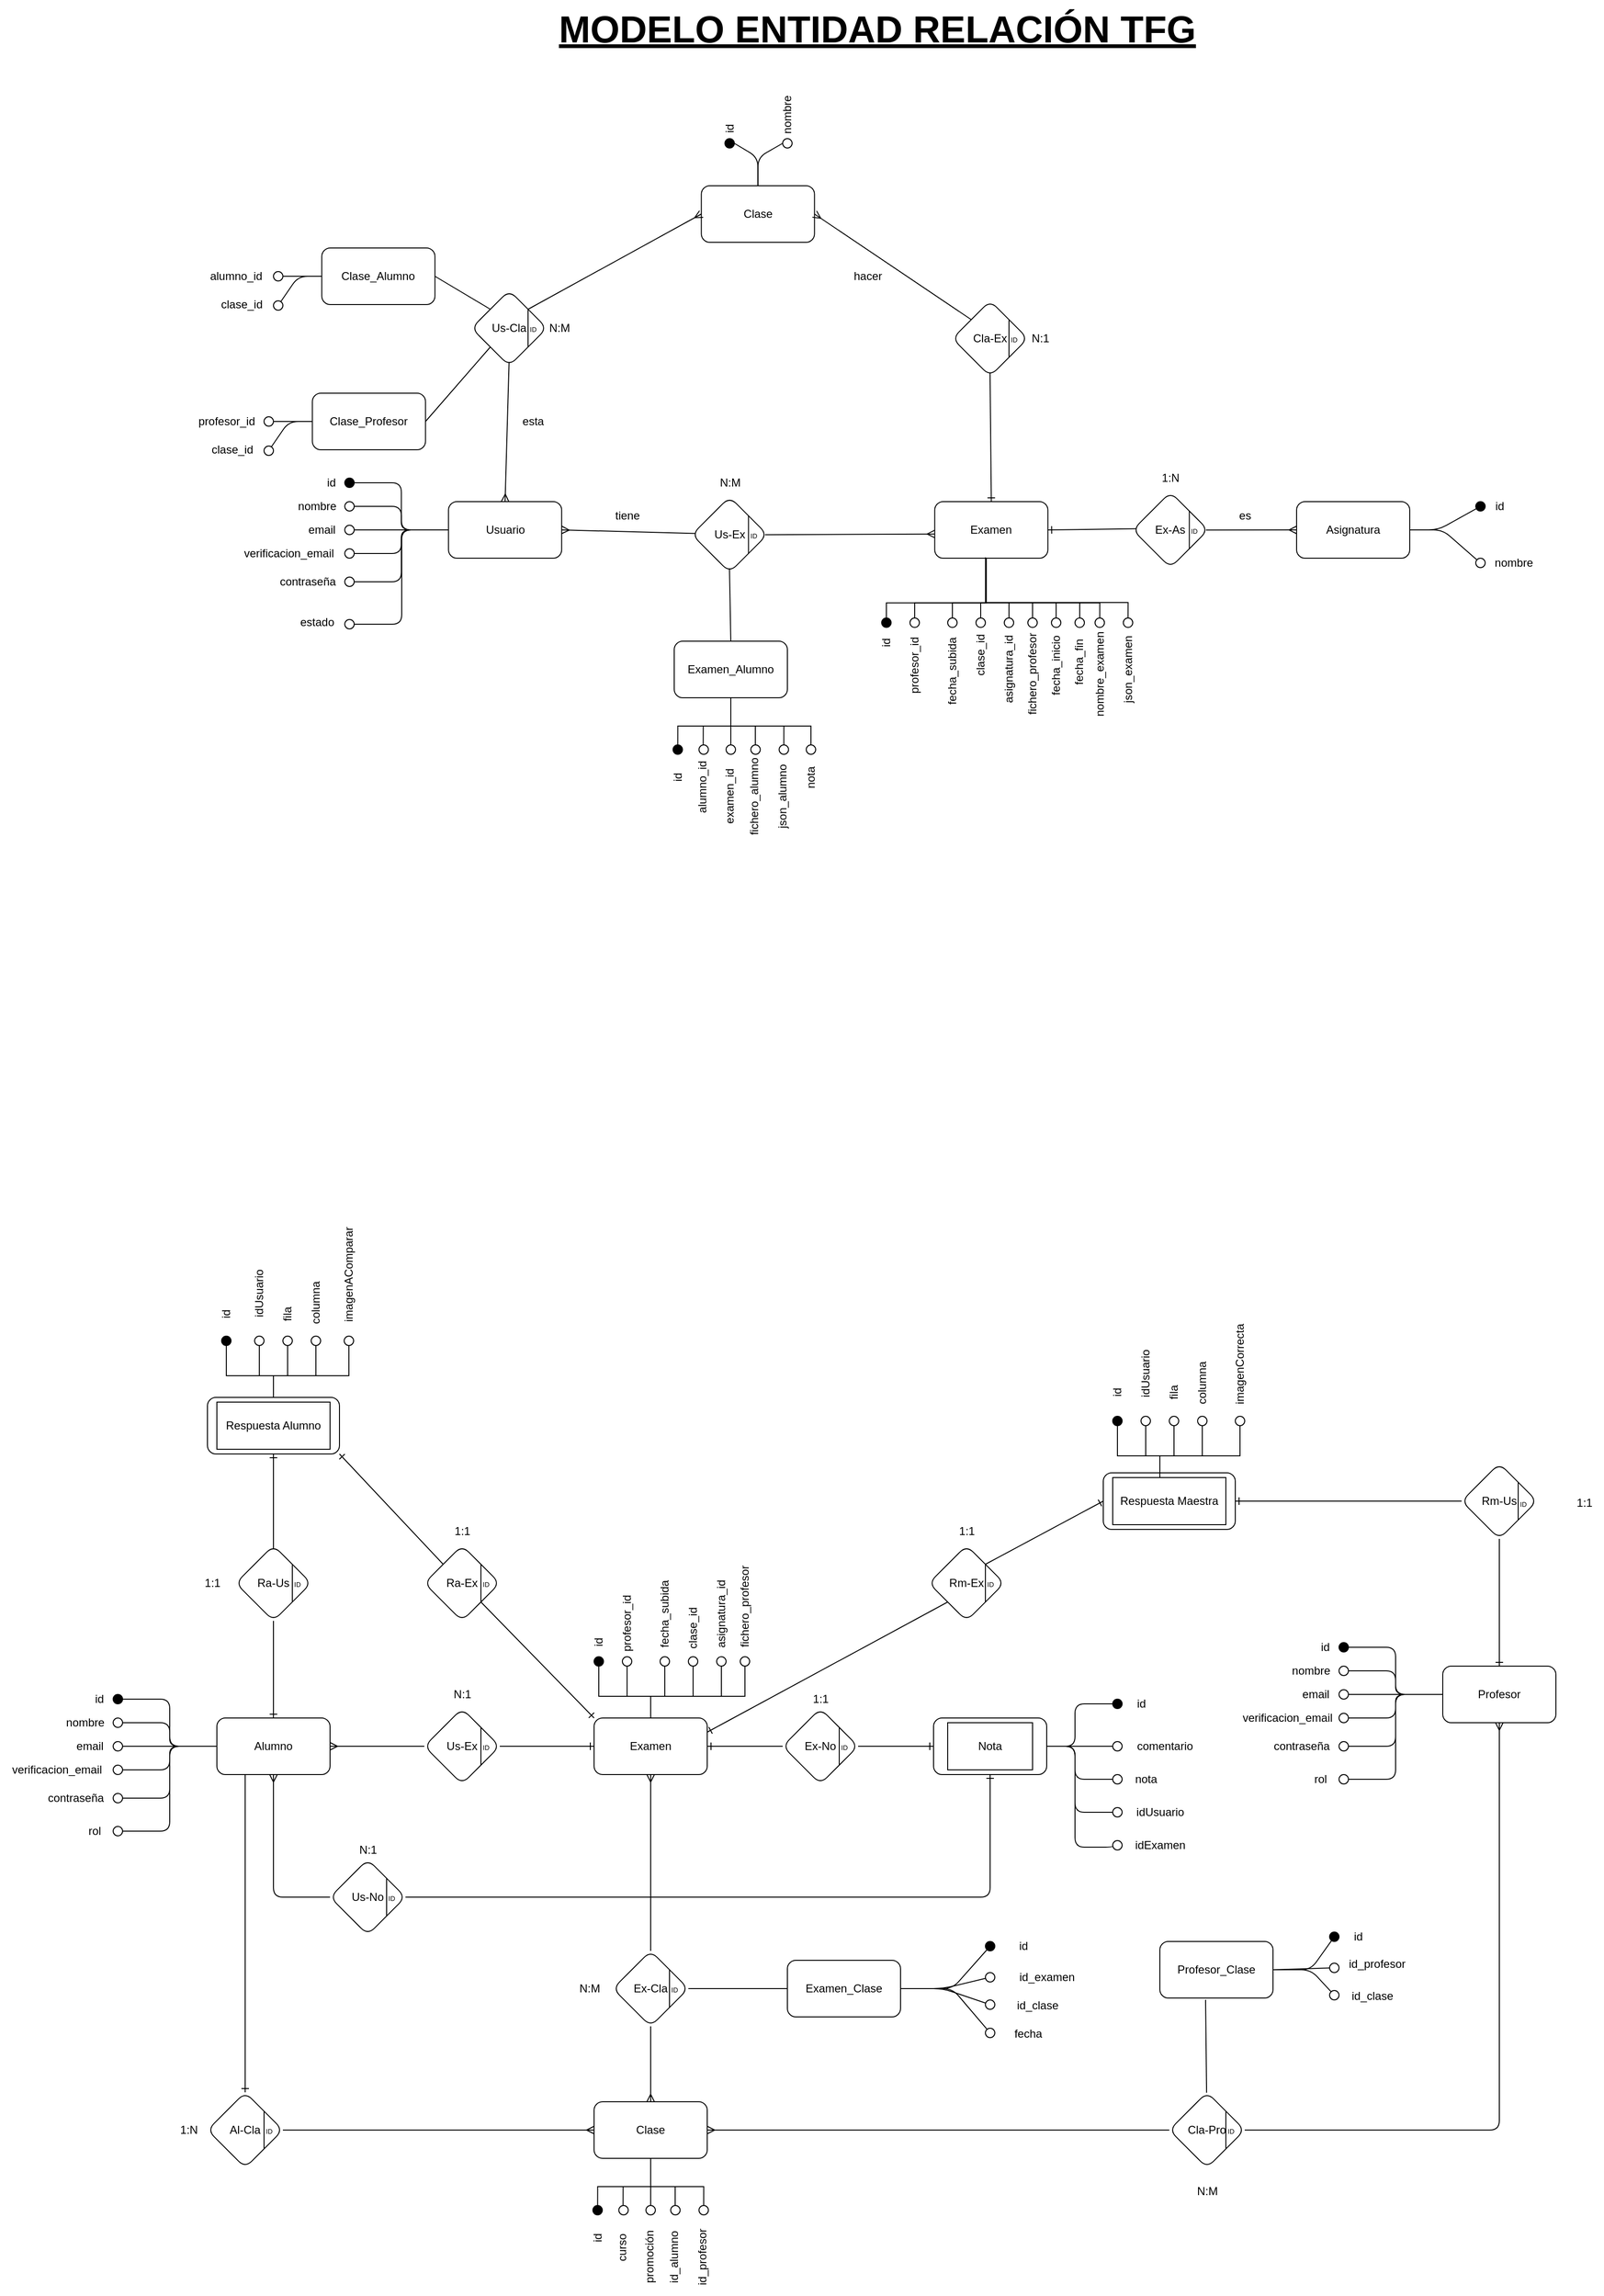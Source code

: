 <mxfile>
    <diagram id="fs26s8ENTE_4_NqMiJsl" name="Page-1">
        <mxGraphModel dx="839" dy="543" grid="1" gridSize="10" guides="1" tooltips="1" connect="1" arrows="1" fold="1" page="1" pageScale="1" pageWidth="850" pageHeight="1100" math="0" shadow="0">
            <root>
                <mxCell id="0"/>
                <mxCell id="1" parent="0"/>
                <mxCell id="604" value="&lt;font style=&quot;font-size: 40px;&quot;&gt;&lt;b&gt;&lt;u&gt;MODELO ENTIDAD RELACIÓN TFG&lt;/u&gt;&lt;/b&gt;&lt;/font&gt;" style="text;html=1;align=center;verticalAlign=middle;resizable=0;points=[];autosize=1;strokeColor=none;fillColor=none;" parent="1" vertex="1">
                    <mxGeometry x="620" y="33" width="700" height="60" as="geometry"/>
                </mxCell>
                <mxCell id="606" value="" style="edgeStyle=segmentEdgeStyle;endArrow=none;html=1;curved=0;rounded=0;endSize=8;startSize=8;sourcePerimeterSpacing=0;targetPerimeterSpacing=0;endFill=0;entryX=0.5;entryY=1;entryDx=0;entryDy=0;" edge="1" parent="1" target="611">
                    <mxGeometry width="100" relative="1" as="geometry">
                        <mxPoint x="1086" y="615.42" as="sourcePoint"/>
                        <mxPoint x="1261.25" y="625.42" as="targetPoint"/>
                        <Array as="points">
                            <mxPoint x="1086" y="672.42"/>
                            <mxPoint x="1206" y="672.42"/>
                        </Array>
                    </mxGeometry>
                </mxCell>
                <mxCell id="611" value="" style="ellipse;whiteSpace=wrap;html=1;" vertex="1" parent="1">
                    <mxGeometry x="1201.25" y="688.42" width="10" height="10" as="geometry"/>
                </mxCell>
                <mxCell id="613" value="" style="ellipse;whiteSpace=wrap;html=1;" vertex="1" parent="1">
                    <mxGeometry x="1231.25" y="688.42" width="10" height="10" as="geometry"/>
                </mxCell>
                <mxCell id="614" value="" style="ellipse;whiteSpace=wrap;html=1;" vertex="1" parent="1">
                    <mxGeometry x="1155" y="688.42" width="10" height="10" as="geometry"/>
                </mxCell>
                <mxCell id="615" value="" style="edgeStyle=segmentEdgeStyle;endArrow=none;html=1;curved=0;rounded=0;endSize=8;startSize=8;sourcePerimeterSpacing=0;targetPerimeterSpacing=0;entryX=0.5;entryY=0;entryDx=0;entryDy=0;endFill=0;" edge="1" parent="1" target="613">
                    <mxGeometry width="100" relative="1" as="geometry">
                        <mxPoint x="1086" y="615.42" as="sourcePoint"/>
                        <mxPoint x="1281.25" y="682.42" as="targetPoint"/>
                        <Array as="points">
                            <mxPoint x="1086" y="672"/>
                            <mxPoint x="1236" y="672"/>
                        </Array>
                    </mxGeometry>
                </mxCell>
                <mxCell id="616" value="" style="edgeStyle=segmentEdgeStyle;endArrow=none;html=1;curved=0;rounded=0;endSize=8;startSize=8;sourcePerimeterSpacing=0;targetPerimeterSpacing=0;entryX=0.5;entryY=0;entryDx=0;entryDy=0;endFill=0;" edge="1" parent="1" target="614">
                    <mxGeometry width="100" relative="1" as="geometry">
                        <mxPoint x="1086" y="615.42" as="sourcePoint"/>
                        <mxPoint x="1340" y="642.42" as="targetPoint"/>
                        <Array as="points">
                            <mxPoint x="1086" y="672"/>
                            <mxPoint x="1160" y="672"/>
                        </Array>
                    </mxGeometry>
                </mxCell>
                <mxCell id="636" value="Examen" style="rounded=1;whiteSpace=wrap;html=1;" vertex="1" parent="1">
                    <mxGeometry x="1031.25" y="565" width="120" height="60" as="geometry"/>
                </mxCell>
                <mxCell id="637" value="" style="ellipse;whiteSpace=wrap;html=1;fillColor=#000000;fontColor=#ffffff;strokeColor=light-dark(#000000, #b2cbff);" vertex="1" parent="1">
                    <mxGeometry x="975" y="688.42" width="10" height="10" as="geometry"/>
                </mxCell>
                <mxCell id="638" value="" style="edgeStyle=segmentEdgeStyle;endArrow=none;html=1;curved=0;rounded=0;endSize=8;startSize=8;sourcePerimeterSpacing=0;targetPerimeterSpacing=0;endFill=0;entryX=0.5;entryY=1;entryDx=0;entryDy=0;" edge="1" parent="1" target="643">
                    <mxGeometry width="100" relative="1" as="geometry">
                        <mxPoint x="1086" y="630" as="sourcePoint"/>
                        <mxPoint x="1135" y="625.42" as="targetPoint"/>
                        <Array as="points">
                            <mxPoint x="1086" y="672.42"/>
                            <mxPoint x="1080" y="672.42"/>
                        </Array>
                    </mxGeometry>
                </mxCell>
                <mxCell id="639" value="" style="edgeStyle=segmentEdgeStyle;endArrow=none;html=1;curved=0;rounded=0;endSize=8;startSize=8;sourcePerimeterSpacing=0;targetPerimeterSpacing=0;entryX=0.5;entryY=1;entryDx=0;entryDy=0;endFill=0;" edge="1" parent="1" target="642">
                    <mxGeometry width="100" relative="1" as="geometry">
                        <mxPoint x="1086" y="630" as="sourcePoint"/>
                        <mxPoint x="1065" y="545.42" as="targetPoint"/>
                        <Array as="points">
                            <mxPoint x="1086" y="672.42"/>
                            <mxPoint x="1050" y="672.42"/>
                        </Array>
                    </mxGeometry>
                </mxCell>
                <mxCell id="640" value="" style="edgeStyle=segmentEdgeStyle;endArrow=none;html=1;curved=0;rounded=0;endSize=8;startSize=8;sourcePerimeterSpacing=0;targetPerimeterSpacing=0;entryX=0.5;entryY=1;entryDx=0;entryDy=0;endFill=0;" edge="1" parent="1" target="641">
                    <mxGeometry width="100" relative="1" as="geometry">
                        <mxPoint x="1086" y="630" as="sourcePoint"/>
                        <mxPoint x="1040" y="587.92" as="targetPoint"/>
                        <Array as="points">
                            <mxPoint x="1086" y="672.42"/>
                            <mxPoint x="1010" y="672.42"/>
                        </Array>
                    </mxGeometry>
                </mxCell>
                <mxCell id="641" value="" style="ellipse;whiteSpace=wrap;html=1;" vertex="1" parent="1">
                    <mxGeometry x="1005" y="688.42" width="10" height="10" as="geometry"/>
                </mxCell>
                <mxCell id="642" value="" style="ellipse;whiteSpace=wrap;html=1;" vertex="1" parent="1">
                    <mxGeometry x="1045" y="688.42" width="10" height="10" as="geometry"/>
                </mxCell>
                <mxCell id="643" value="" style="ellipse;whiteSpace=wrap;html=1;" vertex="1" parent="1">
                    <mxGeometry x="1075" y="688.42" width="10" height="10" as="geometry"/>
                </mxCell>
                <mxCell id="644" value="" style="edgeStyle=segmentEdgeStyle;endArrow=none;html=1;curved=0;rounded=0;endSize=8;startSize=8;sourcePerimeterSpacing=0;targetPerimeterSpacing=0;endFill=0;entryX=0.5;entryY=1;entryDx=0;entryDy=0;" edge="1" parent="1" target="637">
                    <mxGeometry width="100" relative="1" as="geometry">
                        <mxPoint x="1086" y="630" as="sourcePoint"/>
                        <mxPoint x="1090" y="650.42" as="targetPoint"/>
                        <Array as="points">
                            <mxPoint x="1086" y="672.42"/>
                            <mxPoint x="980" y="672.42"/>
                        </Array>
                    </mxGeometry>
                </mxCell>
                <mxCell id="645" value="id" style="text;html=1;align=center;verticalAlign=middle;resizable=0;points=[];autosize=1;strokeColor=none;fillColor=none;rotation=-90;fontStyle=0" vertex="1" parent="1">
                    <mxGeometry x="965" y="700" width="30" height="30" as="geometry"/>
                </mxCell>
                <mxCell id="646" value="clase_id" style="text;html=1;align=center;verticalAlign=middle;resizable=0;points=[];autosize=1;strokeColor=none;fillColor=none;rotation=-90;" vertex="1" parent="1">
                    <mxGeometry x="1045" y="713" width="70" height="30" as="geometry"/>
                </mxCell>
                <mxCell id="647" value="fecha_subida" style="text;html=1;align=center;verticalAlign=middle;resizable=0;points=[];autosize=1;strokeColor=none;fillColor=none;rotation=-90;" vertex="1" parent="1">
                    <mxGeometry x="1005" y="730" width="90" height="30" as="geometry"/>
                </mxCell>
                <mxCell id="648" value="profesor_id" style="text;html=1;align=center;verticalAlign=middle;resizable=0;points=[];autosize=1;strokeColor=none;fillColor=none;rotation=-90;" vertex="1" parent="1">
                    <mxGeometry x="970" y="724" width="80" height="30" as="geometry"/>
                </mxCell>
                <mxCell id="649" value="asignatura_id" style="text;html=1;align=center;verticalAlign=middle;resizable=0;points=[];autosize=1;strokeColor=none;fillColor=none;rotation=-90;" vertex="1" parent="1">
                    <mxGeometry x="1060" y="728" width="100" height="30" as="geometry"/>
                </mxCell>
                <mxCell id="650" value="fichero_profesor" style="text;html=1;align=center;verticalAlign=middle;resizable=0;points=[];autosize=1;strokeColor=none;fillColor=none;rotation=-90;" vertex="1" parent="1">
                    <mxGeometry x="1080" y="733" width="110" height="30" as="geometry"/>
                </mxCell>
                <mxCell id="651" value="" style="ellipse;whiteSpace=wrap;html=1;" vertex="1" parent="1">
                    <mxGeometry x="1105" y="688.42" width="10" height="10" as="geometry"/>
                </mxCell>
                <mxCell id="652" value="" style="ellipse;whiteSpace=wrap;html=1;" vertex="1" parent="1">
                    <mxGeometry x="1130" y="688.42" width="10" height="10" as="geometry"/>
                </mxCell>
                <mxCell id="653" value="" style="edgeStyle=segmentEdgeStyle;endArrow=none;html=1;curved=0;rounded=0;endSize=8;startSize=8;sourcePerimeterSpacing=0;targetPerimeterSpacing=0;endFill=0;entryX=0.5;entryY=0;entryDx=0;entryDy=0;" edge="1" parent="1" target="651">
                    <mxGeometry width="100" relative="1" as="geometry">
                        <mxPoint x="1086" y="630" as="sourcePoint"/>
                        <mxPoint x="1110" y="690" as="targetPoint"/>
                        <Array as="points">
                            <mxPoint x="1086" y="672"/>
                            <mxPoint x="1110" y="672"/>
                        </Array>
                    </mxGeometry>
                </mxCell>
                <mxCell id="654" value="" style="edgeStyle=segmentEdgeStyle;endArrow=none;html=1;curved=0;rounded=0;endSize=8;startSize=8;sourcePerimeterSpacing=0;targetPerimeterSpacing=0;exitX=0.449;exitY=0.986;exitDx=0;exitDy=0;entryX=0.5;entryY=0;entryDx=0;entryDy=0;endFill=0;exitPerimeter=0;" edge="1" parent="1" source="636" target="652">
                    <mxGeometry width="100" relative="1" as="geometry">
                        <mxPoint x="1091.25" y="610.42" as="sourcePoint"/>
                        <mxPoint x="1120" y="650.42" as="targetPoint"/>
                        <Array as="points">
                            <mxPoint x="1085" y="672"/>
                            <mxPoint x="1135" y="672"/>
                        </Array>
                    </mxGeometry>
                </mxCell>
                <mxCell id="655" value="" style="edgeStyle=segmentEdgeStyle;endArrow=none;html=1;curved=0;rounded=0;endSize=8;startSize=8;sourcePerimeterSpacing=0;targetPerimeterSpacing=0;entryX=0.5;entryY=1;entryDx=0;entryDy=0;endFill=0;exitX=0.454;exitY=1.009;exitDx=0;exitDy=0;exitPerimeter=0;" edge="1" parent="1" source="636" target="656">
                    <mxGeometry width="100" relative="1" as="geometry">
                        <mxPoint x="1091.25" y="610.42" as="sourcePoint"/>
                        <mxPoint x="1178.75" y="640.42" as="targetPoint"/>
                        <Array as="points">
                            <mxPoint x="1086" y="630"/>
                            <mxPoint x="1086" y="630"/>
                            <mxPoint x="1086" y="672"/>
                            <mxPoint x="1185" y="672"/>
                        </Array>
                    </mxGeometry>
                </mxCell>
                <mxCell id="656" value="" style="ellipse;whiteSpace=wrap;html=1;" vertex="1" parent="1">
                    <mxGeometry x="1180" y="688.42" width="10" height="10" as="geometry"/>
                </mxCell>
                <mxCell id="657" value="fecha_inicio" style="text;html=1;align=center;verticalAlign=middle;resizable=0;points=[];autosize=1;strokeColor=none;fillColor=none;rotation=-90;" vertex="1" parent="1">
                    <mxGeometry x="1115" y="724" width="90" height="30" as="geometry"/>
                </mxCell>
                <mxCell id="658" value="fecha_fin" style="text;html=1;align=center;verticalAlign=middle;resizable=0;points=[];autosize=1;strokeColor=none;fillColor=none;rotation=-90;" vertex="1" parent="1">
                    <mxGeometry x="1149.38" y="720" width="70" height="30" as="geometry"/>
                </mxCell>
                <mxCell id="659" value="nombre_examen" style="text;html=1;align=center;verticalAlign=middle;resizable=0;points=[];autosize=1;strokeColor=none;fillColor=none;rotation=-90;" vertex="1" parent="1">
                    <mxGeometry x="1151.25" y="733" width="110" height="30" as="geometry"/>
                </mxCell>
                <mxCell id="662" value="json_examen" style="text;html=1;align=center;verticalAlign=middle;resizable=0;points=[];autosize=1;strokeColor=none;fillColor=none;rotation=-90;" vertex="1" parent="1">
                    <mxGeometry x="1191.25" y="728" width="90" height="30" as="geometry"/>
                </mxCell>
                <mxCell id="663" value="Usuario" style="rounded=1;whiteSpace=wrap;html=1;" vertex="1" parent="1">
                    <mxGeometry x="515.63" y="565" width="120" height="60" as="geometry"/>
                </mxCell>
                <mxCell id="664" value="nombre" style="text;html=1;align=center;verticalAlign=middle;resizable=0;points=[];autosize=1;strokeColor=none;fillColor=none;" vertex="1" parent="1">
                    <mxGeometry x="345.63" y="555" width="60" height="30" as="geometry"/>
                </mxCell>
                <mxCell id="665" value="email" style="text;html=1;align=center;verticalAlign=middle;resizable=0;points=[];autosize=1;strokeColor=none;fillColor=none;" vertex="1" parent="1">
                    <mxGeometry x="355.63" y="580" width="50" height="30" as="geometry"/>
                </mxCell>
                <mxCell id="666" value="contraseña" style="text;html=1;align=center;verticalAlign=middle;resizable=0;points=[];autosize=1;strokeColor=none;fillColor=none;" vertex="1" parent="1">
                    <mxGeometry x="325.63" y="635" width="80" height="30" as="geometry"/>
                </mxCell>
                <mxCell id="667" value="verificacion_email" style="text;html=1;align=center;verticalAlign=middle;resizable=0;points=[];autosize=1;strokeColor=none;fillColor=none;" vertex="1" parent="1">
                    <mxGeometry x="285.63" y="605" width="120" height="30" as="geometry"/>
                </mxCell>
                <mxCell id="668" value="id" style="text;html=1;align=center;verticalAlign=middle;resizable=0;points=[];autosize=1;strokeColor=none;fillColor=none;" vertex="1" parent="1">
                    <mxGeometry x="375.63" y="530" width="30" height="30" as="geometry"/>
                </mxCell>
                <mxCell id="669" style="edgeStyle=none;html=1;entryX=0;entryY=0.5;entryDx=0;entryDy=0;endArrow=none;endFill=0;" edge="1" parent="1" source="670" target="663">
                    <mxGeometry relative="1" as="geometry">
                        <Array as="points">
                            <mxPoint x="465.63" y="545"/>
                            <mxPoint x="465.63" y="595"/>
                        </Array>
                    </mxGeometry>
                </mxCell>
                <mxCell id="670" value="" style="ellipse;whiteSpace=wrap;html=1;fillColor=#000000;fontColor=#ffffff;strokeColor=light-dark(#000000, #b2cbff);" vertex="1" parent="1">
                    <mxGeometry x="405.63" y="540" width="10" height="10" as="geometry"/>
                </mxCell>
                <mxCell id="671" value="" style="ellipse;whiteSpace=wrap;html=1;" vertex="1" parent="1">
                    <mxGeometry x="405.63" y="565" width="10" height="10" as="geometry"/>
                </mxCell>
                <mxCell id="672" style="edgeStyle=none;html=1;entryX=0;entryY=0.5;entryDx=0;entryDy=0;endArrow=none;endFill=0;" edge="1" parent="1" source="673" target="663">
                    <mxGeometry relative="1" as="geometry"/>
                </mxCell>
                <mxCell id="673" value="" style="ellipse;whiteSpace=wrap;html=1;" vertex="1" parent="1">
                    <mxGeometry x="405.63" y="590" width="10" height="10" as="geometry"/>
                </mxCell>
                <mxCell id="674" style="edgeStyle=none;html=1;entryX=0;entryY=0.5;entryDx=0;entryDy=0;endArrow=none;endFill=0;" edge="1" parent="1" source="675" target="663">
                    <mxGeometry relative="1" as="geometry">
                        <Array as="points">
                            <mxPoint x="465.63" y="620"/>
                            <mxPoint x="465.63" y="595"/>
                        </Array>
                    </mxGeometry>
                </mxCell>
                <mxCell id="675" value="" style="ellipse;whiteSpace=wrap;html=1;" vertex="1" parent="1">
                    <mxGeometry x="405.63" y="615" width="10" height="10" as="geometry"/>
                </mxCell>
                <mxCell id="676" style="edgeStyle=none;html=1;entryX=0;entryY=0.5;entryDx=0;entryDy=0;endArrow=none;endFill=0;" edge="1" parent="1" source="677" target="663">
                    <mxGeometry relative="1" as="geometry">
                        <Array as="points">
                            <mxPoint x="465.63" y="650"/>
                            <mxPoint x="465.63" y="595"/>
                        </Array>
                    </mxGeometry>
                </mxCell>
                <mxCell id="677" value="" style="ellipse;whiteSpace=wrap;html=1;" vertex="1" parent="1">
                    <mxGeometry x="405.63" y="645" width="10" height="10" as="geometry"/>
                </mxCell>
                <mxCell id="678" style="edgeStyle=none;html=1;endArrow=none;endFill=0;" edge="1" parent="1" source="671">
                    <mxGeometry relative="1" as="geometry">
                        <mxPoint x="515.63" y="595" as="targetPoint"/>
                        <Array as="points">
                            <mxPoint x="435.63" y="570"/>
                            <mxPoint x="465.63" y="570"/>
                            <mxPoint x="465.63" y="595"/>
                        </Array>
                    </mxGeometry>
                </mxCell>
                <mxCell id="682" value="&lt;span style=&quot;font-weight: normal;&quot;&gt;Asignatura&lt;/span&gt;" style="whiteSpace=wrap;html=1;rounded=1;fontStyle=1" vertex="1" parent="1">
                    <mxGeometry x="1415" y="565" width="120" height="60" as="geometry"/>
                </mxCell>
                <mxCell id="683" style="edgeStyle=none;html=1;entryX=1;entryY=0.5;entryDx=0;entryDy=0;endArrow=none;endFill=0;fontStyle=1" edge="1" parent="1" source="684" target="682">
                    <mxGeometry relative="1" as="geometry">
                        <Array as="points">
                            <mxPoint x="1565" y="595"/>
                        </Array>
                    </mxGeometry>
                </mxCell>
                <mxCell id="684" value="" style="ellipse;whiteSpace=wrap;html=1;fillColor=#000000;fontColor=#ffffff;strokeColor=light-dark(#000000, #b2cbff);fontStyle=1" vertex="1" parent="1">
                    <mxGeometry x="1605" y="565" width="10" height="10" as="geometry"/>
                </mxCell>
                <mxCell id="685" style="edgeStyle=none;html=1;entryX=1;entryY=0.5;entryDx=0;entryDy=0;endArrow=none;endFill=0;fontStyle=1" edge="1" parent="1" source="686" target="682">
                    <mxGeometry relative="1" as="geometry">
                        <Array as="points">
                            <mxPoint x="1570" y="595"/>
                        </Array>
                    </mxGeometry>
                </mxCell>
                <mxCell id="686" value="" style="ellipse;whiteSpace=wrap;html=1;fontStyle=1" vertex="1" parent="1">
                    <mxGeometry x="1605" y="625" width="10" height="10" as="geometry"/>
                </mxCell>
                <mxCell id="691" value="id" style="text;html=1;align=center;verticalAlign=middle;resizable=0;points=[];autosize=1;strokeColor=none;fillColor=none;rotation=0;fontStyle=0" vertex="1" parent="1">
                    <mxGeometry x="1615" y="555" width="30" height="30" as="geometry"/>
                </mxCell>
                <mxCell id="695" value="nombre" style="text;html=1;align=center;verticalAlign=middle;resizable=0;points=[];autosize=1;strokeColor=none;fillColor=none;" vertex="1" parent="1">
                    <mxGeometry x="1615" y="615" width="60" height="30" as="geometry"/>
                </mxCell>
                <mxCell id="700" value="Clase" style="whiteSpace=wrap;html=1;rounded=1;" vertex="1" parent="1">
                    <mxGeometry x="783.75" y="230" width="120" height="60" as="geometry"/>
                </mxCell>
                <mxCell id="702" value="" style="ellipse;whiteSpace=wrap;html=1;fillColor=#000000;fontColor=#ffffff;strokeColor=light-dark(#000000, #b2cbff);" vertex="1" parent="1">
                    <mxGeometry x="808.75" y="180" width="10" height="10" as="geometry"/>
                </mxCell>
                <mxCell id="703" style="edgeStyle=none;html=1;entryX=0.5;entryY=0;entryDx=0;entryDy=0;endArrow=none;endFill=0;exitX=0;exitY=0.5;exitDx=0;exitDy=0;" edge="1" parent="1" source="704" target="700">
                    <mxGeometry relative="1" as="geometry">
                        <Array as="points">
                            <mxPoint x="843.75" y="200"/>
                        </Array>
                        <mxPoint x="898.75" y="180" as="sourcePoint"/>
                        <mxPoint x="843.78" y="190" as="targetPoint"/>
                    </mxGeometry>
                </mxCell>
                <mxCell id="704" value="" style="ellipse;whiteSpace=wrap;html=1;" vertex="1" parent="1">
                    <mxGeometry x="870" y="180" width="10" height="10" as="geometry"/>
                </mxCell>
                <mxCell id="705" value="id" style="text;html=1;align=center;verticalAlign=middle;resizable=0;points=[];autosize=1;strokeColor=none;fillColor=none;rotation=-90;fontStyle=0" vertex="1" parent="1">
                    <mxGeometry x="798.75" y="155" width="30" height="30" as="geometry"/>
                </mxCell>
                <mxCell id="706" value="nombre" style="text;html=1;align=center;verticalAlign=middle;resizable=0;points=[];autosize=1;strokeColor=none;fillColor=none;rotation=-90;" vertex="1" parent="1">
                    <mxGeometry x="845" y="140" width="60" height="30" as="geometry"/>
                </mxCell>
                <mxCell id="707" value="&lt;span style=&quot;color: rgb(0, 0, 0);&quot;&gt;Clase&lt;/span&gt;&lt;span style=&quot;color: rgb(0, 0, 0);&quot;&gt;_&lt;/span&gt;Profesor" style="rounded=1;whiteSpace=wrap;html=1;" vertex="1" parent="1">
                    <mxGeometry x="371.25" y="450" width="120" height="60" as="geometry"/>
                </mxCell>
                <mxCell id="708" value="profesor_id" style="text;html=1;align=center;verticalAlign=middle;resizable=0;points=[];autosize=1;strokeColor=none;fillColor=none;rotation=0;" vertex="1" parent="1">
                    <mxGeometry x="240" y="465" width="80" height="30" as="geometry"/>
                </mxCell>
                <mxCell id="709" value="clase_id" style="text;html=1;align=center;verticalAlign=middle;resizable=0;points=[];autosize=1;strokeColor=none;fillColor=none;rotation=0;" vertex="1" parent="1">
                    <mxGeometry x="251.25" y="495" width="70" height="30" as="geometry"/>
                </mxCell>
                <mxCell id="713" style="edgeStyle=none;html=1;endArrow=none;endFill=0;entryX=0;entryY=0.5;entryDx=0;entryDy=0;" edge="1" parent="1" source="714" target="707">
                    <mxGeometry relative="1" as="geometry">
                        <mxPoint x="376.25" y="480" as="targetPoint"/>
                    </mxGeometry>
                </mxCell>
                <mxCell id="714" value="" style="ellipse;whiteSpace=wrap;html=1;strokeColor=#000000;fillColor=#FFFFFF;" vertex="1" parent="1">
                    <mxGeometry x="320" y="475" width="10" height="10" as="geometry"/>
                </mxCell>
                <mxCell id="715" style="edgeStyle=none;html=1;endArrow=none;endFill=0;entryX=0;entryY=0.5;entryDx=0;entryDy=0;" edge="1" parent="1" source="716" target="707">
                    <mxGeometry relative="1" as="geometry">
                        <Array as="points">
                            <mxPoint x="346.25" y="480"/>
                        </Array>
                        <mxPoint x="376.25" y="480" as="targetPoint"/>
                    </mxGeometry>
                </mxCell>
                <mxCell id="716" value="" style="ellipse;whiteSpace=wrap;html=1;strokeColor=#000000;fillColor=#FFFFFF;" vertex="1" parent="1">
                    <mxGeometry x="320" y="506" width="10" height="10" as="geometry"/>
                </mxCell>
                <mxCell id="727" value="" style="edgeStyle=segmentEdgeStyle;endArrow=none;html=1;curved=0;rounded=0;endSize=8;startSize=8;sourcePerimeterSpacing=0;targetPerimeterSpacing=0;entryX=0.5;entryY=0;entryDx=0;entryDy=0;endFill=0;" edge="1" parent="1" target="737">
                    <mxGeometry width="100" relative="1" as="geometry">
                        <mxPoint x="815" y="773" as="sourcePoint"/>
                        <mxPoint x="865" y="813" as="targetPoint"/>
                        <Array as="points">
                            <mxPoint x="815" y="803"/>
                            <mxPoint x="841" y="803"/>
                            <mxPoint x="841" y="823"/>
                        </Array>
                    </mxGeometry>
                </mxCell>
                <mxCell id="728" value="Examen_Alumno" style="rounded=1;whiteSpace=wrap;html=1;" vertex="1" parent="1">
                    <mxGeometry x="755" y="713" width="120" height="60" as="geometry"/>
                </mxCell>
                <mxCell id="729" value="json_alumno" style="text;html=1;align=center;verticalAlign=middle;resizable=0;points=[];autosize=1;strokeColor=none;fillColor=none;rotation=-90;" vertex="1" parent="1">
                    <mxGeometry x="825" y="863" width="90" height="30" as="geometry"/>
                </mxCell>
                <mxCell id="730" value="fichero_alumno" style="text;html=1;align=center;verticalAlign=middle;resizable=0;points=[];autosize=1;strokeColor=none;fillColor=none;rotation=-90;" vertex="1" parent="1">
                    <mxGeometry x="785" y="863" width="110" height="30" as="geometry"/>
                </mxCell>
                <mxCell id="731" value="examen_id" style="text;html=1;align=center;verticalAlign=middle;resizable=0;points=[];autosize=1;strokeColor=none;fillColor=none;rotation=-90;" vertex="1" parent="1">
                    <mxGeometry x="773.75" y="863" width="80" height="30" as="geometry"/>
                </mxCell>
                <mxCell id="732" value="id" style="text;html=1;align=center;verticalAlign=middle;resizable=0;points=[];autosize=1;strokeColor=none;fillColor=none;rotation=-90;" vertex="1" parent="1">
                    <mxGeometry x="743.75" y="843" width="30" height="30" as="geometry"/>
                </mxCell>
                <mxCell id="733" value="alumno_id" style="text;html=1;align=center;verticalAlign=middle;resizable=0;points=[];autosize=1;strokeColor=none;fillColor=none;rotation=-90;" vertex="1" parent="1">
                    <mxGeometry x="745" y="853" width="80" height="30" as="geometry"/>
                </mxCell>
                <mxCell id="734" value="" style="ellipse;whiteSpace=wrap;html=1;fontStyle=0;fillColor=#000000;" vertex="1" parent="1">
                    <mxGeometry x="753.75" y="823" width="10" height="10" as="geometry"/>
                </mxCell>
                <mxCell id="735" value="" style="ellipse;whiteSpace=wrap;html=1;" vertex="1" parent="1">
                    <mxGeometry x="781.25" y="823" width="10" height="10" as="geometry"/>
                </mxCell>
                <mxCell id="736" value="" style="ellipse;whiteSpace=wrap;html=1;" vertex="1" parent="1">
                    <mxGeometry x="810" y="823" width="10" height="10" as="geometry"/>
                </mxCell>
                <mxCell id="737" value="" style="ellipse;whiteSpace=wrap;html=1;" vertex="1" parent="1">
                    <mxGeometry x="836.25" y="823" width="10" height="10" as="geometry"/>
                </mxCell>
                <mxCell id="738" value="" style="ellipse;whiteSpace=wrap;html=1;" vertex="1" parent="1">
                    <mxGeometry x="866.25" y="823" width="10" height="10" as="geometry"/>
                </mxCell>
                <mxCell id="739" value="" style="edgeStyle=segmentEdgeStyle;endArrow=none;html=1;curved=0;rounded=0;endSize=8;startSize=8;sourcePerimeterSpacing=0;targetPerimeterSpacing=0;exitX=0.5;exitY=0;exitDx=0;exitDy=0;entryX=0.5;entryY=1;entryDx=0;entryDy=0;endFill=0;" edge="1" parent="1" source="734" target="728">
                    <mxGeometry width="100" relative="1" as="geometry">
                        <mxPoint x="660" y="813" as="sourcePoint"/>
                        <mxPoint x="760" y="853" as="targetPoint"/>
                        <Array as="points">
                            <mxPoint x="759" y="803"/>
                            <mxPoint x="815" y="803"/>
                        </Array>
                    </mxGeometry>
                </mxCell>
                <mxCell id="740" value="" style="edgeStyle=segmentEdgeStyle;endArrow=none;html=1;curved=0;rounded=0;endSize=8;startSize=8;sourcePerimeterSpacing=0;targetPerimeterSpacing=0;exitX=0.5;exitY=0;exitDx=0;exitDy=0;endFill=0;entryX=0.5;entryY=1;entryDx=0;entryDy=0;" edge="1" parent="1" source="736" target="728">
                    <mxGeometry width="100" relative="1" as="geometry">
                        <mxPoint x="904" y="833" as="sourcePoint"/>
                        <mxPoint x="915" y="783" as="targetPoint"/>
                        <Array as="points">
                            <mxPoint x="815" y="823"/>
                            <mxPoint x="815" y="823"/>
                        </Array>
                    </mxGeometry>
                </mxCell>
                <mxCell id="741" value="" style="edgeStyle=segmentEdgeStyle;endArrow=none;html=1;curved=0;rounded=0;endSize=8;startSize=8;sourcePerimeterSpacing=0;targetPerimeterSpacing=0;exitX=0.5;exitY=0;exitDx=0;exitDy=0;entryX=0.5;entryY=1;entryDx=0;entryDy=0;endFill=0;" edge="1" parent="1">
                    <mxGeometry width="100" relative="1" as="geometry">
                        <mxPoint x="785.75" y="823" as="sourcePoint"/>
                        <mxPoint x="841.75" y="773" as="targetPoint"/>
                        <Array as="points">
                            <mxPoint x="786" y="803"/>
                            <mxPoint x="815" y="803"/>
                            <mxPoint x="815" y="773"/>
                        </Array>
                    </mxGeometry>
                </mxCell>
                <mxCell id="742" value="" style="edgeStyle=segmentEdgeStyle;endArrow=none;html=1;curved=0;rounded=0;endSize=8;startSize=8;sourcePerimeterSpacing=0;targetPerimeterSpacing=0;exitX=0.5;exitY=0;exitDx=0;exitDy=0;endFill=0;" edge="1" parent="1" source="738">
                    <mxGeometry width="100" relative="1" as="geometry">
                        <mxPoint x="867.5" y="823" as="sourcePoint"/>
                        <mxPoint x="811.25" y="773" as="targetPoint"/>
                        <Array as="points">
                            <mxPoint x="871" y="803"/>
                            <mxPoint x="815" y="803"/>
                            <mxPoint x="815" y="773"/>
                        </Array>
                    </mxGeometry>
                </mxCell>
                <mxCell id="743" value="" style="ellipse;whiteSpace=wrap;html=1;" vertex="1" parent="1">
                    <mxGeometry x="895" y="823" width="10" height="10" as="geometry"/>
                </mxCell>
                <mxCell id="744" value="" style="edgeStyle=segmentEdgeStyle;endArrow=none;html=1;curved=0;rounded=0;endSize=8;startSize=8;sourcePerimeterSpacing=0;targetPerimeterSpacing=0;exitX=0.5;exitY=0;exitDx=0;exitDy=0;endFill=0;" edge="1" parent="1" source="743">
                    <mxGeometry width="100" relative="1" as="geometry">
                        <mxPoint x="896.25" y="823" as="sourcePoint"/>
                        <mxPoint x="820" y="803" as="targetPoint"/>
                        <Array as="points">
                            <mxPoint x="899.75" y="803"/>
                            <mxPoint x="843.75" y="803"/>
                        </Array>
                    </mxGeometry>
                </mxCell>
                <mxCell id="745" value="nota" style="text;html=1;align=center;verticalAlign=middle;resizable=0;points=[];autosize=1;strokeColor=none;fillColor=none;rotation=-90;" vertex="1" parent="1">
                    <mxGeometry x="875" y="843" width="50" height="30" as="geometry"/>
                </mxCell>
                <mxCell id="765" value="N:M" style="text;html=1;align=center;verticalAlign=middle;resizable=0;points=[];autosize=1;strokeColor=none;fillColor=none;rotation=0;" vertex="1" parent="1">
                    <mxGeometry x="788.75" y="530" width="50" height="30" as="geometry"/>
                </mxCell>
                <mxCell id="766" style="edgeStyle=none;html=1;startArrow=none;startFill=0;endArrow=ERmany;endFill=0;exitX=0.041;exitY=0.485;exitDx=0;exitDy=0;exitPerimeter=0;entryX=1;entryY=0.5;entryDx=0;entryDy=0;" edge="1" parent="1" source="768" target="663">
                    <mxGeometry relative="1" as="geometry">
                        <mxPoint x="845.2" y="598.1" as="sourcePoint"/>
                        <mxPoint x="745" y="591.9" as="targetPoint"/>
                    </mxGeometry>
                </mxCell>
                <mxCell id="767" style="edgeStyle=none;html=1;startArrow=none;startFill=0;endArrow=ERmany;endFill=0;exitX=0.921;exitY=0.504;exitDx=0;exitDy=0;entryX=0;entryY=0.572;entryDx=0;entryDy=0;exitPerimeter=0;entryPerimeter=0;" edge="1" parent="1" source="770" target="636">
                    <mxGeometry relative="1" as="geometry">
                        <mxPoint x="935" y="595" as="sourcePoint"/>
                        <mxPoint x="1055" y="718" as="targetPoint"/>
                    </mxGeometry>
                </mxCell>
                <mxCell id="768" value="Us-Ex" style="rhombus;whiteSpace=wrap;html=1;rounded=1;" vertex="1" parent="1">
                    <mxGeometry x="773.75" y="560" width="80" height="80" as="geometry"/>
                </mxCell>
                <mxCell id="769" value="" style="edgeStyle=none;orthogonalLoop=1;jettySize=auto;html=1;endArrow=none;endFill=0;exitX=1;exitY=0;exitDx=0;exitDy=0;entryX=1;entryY=1;entryDx=0;entryDy=0;" edge="1" parent="1" source="768" target="768">
                    <mxGeometry width="100" relative="1" as="geometry">
                        <mxPoint x="763.75" y="520" as="sourcePoint"/>
                        <mxPoint x="863.75" y="520" as="targetPoint"/>
                        <Array as="points"/>
                    </mxGeometry>
                </mxCell>
                <mxCell id="770" value="&lt;font style=&quot;font-size: 7px;&quot;&gt;ID&lt;/font&gt;" style="text;html=1;align=center;verticalAlign=middle;resizable=0;points=[];autosize=1;strokeColor=none;fillColor=none;" vertex="1" parent="1">
                    <mxGeometry x="823.75" y="585" width="30" height="30" as="geometry"/>
                </mxCell>
                <mxCell id="771" style="edgeStyle=none;html=1;entryX=0.498;entryY=0.948;entryDx=0;entryDy=0;endArrow=none;endFill=0;exitX=0.5;exitY=0;exitDx=0;exitDy=0;entryPerimeter=0;" edge="1" parent="1" source="728" target="768">
                    <mxGeometry relative="1" as="geometry">
                        <mxPoint x="875" y="625" as="targetPoint"/>
                        <mxPoint x="877" y="723" as="sourcePoint"/>
                    </mxGeometry>
                </mxCell>
                <mxCell id="772" value="1:N" style="text;html=1;align=center;verticalAlign=middle;resizable=0;points=[];autosize=1;strokeColor=none;fillColor=none;rotation=0;" vertex="1" parent="1">
                    <mxGeometry x="1261.25" y="525" width="40" height="30" as="geometry"/>
                </mxCell>
                <mxCell id="773" style="edgeStyle=none;html=1;startArrow=none;startFill=0;endArrow=ERone;endFill=0;exitX=0.041;exitY=0.485;exitDx=0;exitDy=0;exitPerimeter=0;entryX=1;entryY=0.5;entryDx=0;entryDy=0;" edge="1" parent="1" source="775">
                    <mxGeometry relative="1" as="geometry">
                        <mxPoint x="1231.45" y="598.1" as="sourcePoint"/>
                        <mxPoint x="1151.25" y="595" as="targetPoint"/>
                    </mxGeometry>
                </mxCell>
                <mxCell id="774" style="edgeStyle=none;html=1;startArrow=none;startFill=0;endArrow=ERmany;endFill=0;exitX=0.921;exitY=0.504;exitDx=0;exitDy=0;entryX=0;entryY=0.5;entryDx=0;entryDy=0;exitPerimeter=0;" edge="1" parent="1" source="777" target="682">
                    <mxGeometry relative="1" as="geometry">
                        <mxPoint x="1316.25" y="590" as="sourcePoint"/>
                        <mxPoint x="1412.25" y="594" as="targetPoint"/>
                    </mxGeometry>
                </mxCell>
                <mxCell id="775" value="Ex-As" style="rhombus;whiteSpace=wrap;html=1;rounded=1;" vertex="1" parent="1">
                    <mxGeometry x="1241.25" y="555" width="80" height="80" as="geometry"/>
                </mxCell>
                <mxCell id="776" value="" style="edgeStyle=none;orthogonalLoop=1;jettySize=auto;html=1;endArrow=none;endFill=0;exitX=1;exitY=0;exitDx=0;exitDy=0;entryX=1;entryY=1;entryDx=0;entryDy=0;" edge="1" parent="1" source="775" target="775">
                    <mxGeometry width="100" relative="1" as="geometry">
                        <mxPoint x="1231.25" y="515" as="sourcePoint"/>
                        <mxPoint x="1331.25" y="515" as="targetPoint"/>
                        <Array as="points"/>
                    </mxGeometry>
                </mxCell>
                <mxCell id="777" value="&lt;font style=&quot;font-size: 7px;&quot;&gt;ID&lt;/font&gt;" style="text;html=1;align=center;verticalAlign=middle;resizable=0;points=[];autosize=1;strokeColor=none;fillColor=none;" vertex="1" parent="1">
                    <mxGeometry x="1291.25" y="580" width="30" height="30" as="geometry"/>
                </mxCell>
                <mxCell id="780" style="edgeStyle=none;html=1;entryX=0.5;entryY=0;entryDx=0;entryDy=0;endArrow=none;endFill=0;exitX=1;exitY=0.5;exitDx=0;exitDy=0;" edge="1" parent="1" source="702" target="700">
                    <mxGeometry relative="1" as="geometry">
                        <Array as="points">
                            <mxPoint x="843.75" y="200"/>
                        </Array>
                        <mxPoint x="808.75" y="180" as="sourcePoint"/>
                        <mxPoint x="818.75" y="215" as="targetPoint"/>
                    </mxGeometry>
                </mxCell>
                <mxCell id="782" value="N:M" style="text;html=1;align=center;verticalAlign=middle;resizable=0;points=[];autosize=1;strokeColor=none;fillColor=none;rotation=0;" vertex="1" parent="1">
                    <mxGeometry x="608.12" y="366" width="50" height="30" as="geometry"/>
                </mxCell>
                <mxCell id="783" value="Us-Cla" style="rhombus;whiteSpace=wrap;html=1;rounded=1;" vertex="1" parent="1">
                    <mxGeometry x="540" y="341" width="80" height="80" as="geometry"/>
                </mxCell>
                <mxCell id="784" value="" style="edgeStyle=none;orthogonalLoop=1;jettySize=auto;html=1;endArrow=none;endFill=0;exitX=1;exitY=0;exitDx=0;exitDy=0;entryX=1;entryY=1;entryDx=0;entryDy=0;" edge="1" parent="1" source="783" target="783">
                    <mxGeometry width="100" relative="1" as="geometry">
                        <mxPoint x="530" y="301" as="sourcePoint"/>
                        <mxPoint x="630" y="301" as="targetPoint"/>
                        <Array as="points"/>
                    </mxGeometry>
                </mxCell>
                <mxCell id="785" value="&lt;font style=&quot;font-size: 7px;&quot;&gt;ID&lt;/font&gt;" style="text;html=1;align=center;verticalAlign=middle;resizable=0;points=[];autosize=1;strokeColor=none;fillColor=none;" vertex="1" parent="1">
                    <mxGeometry x="590" y="366" width="30" height="30" as="geometry"/>
                </mxCell>
                <mxCell id="786" style="edgeStyle=none;html=1;startArrow=none;startFill=0;endArrow=ERmany;endFill=0;exitX=0.498;exitY=0.957;exitDx=0;exitDy=0;entryX=0.5;entryY=0;entryDx=0;entryDy=0;exitPerimeter=0;" edge="1" parent="1" source="783" target="663">
                    <mxGeometry relative="1" as="geometry">
                        <mxPoint x="652.26" y="470" as="sourcePoint"/>
                        <mxPoint x="511.26" y="466" as="targetPoint"/>
                    </mxGeometry>
                </mxCell>
                <mxCell id="787" style="edgeStyle=none;html=1;entryX=0;entryY=1;entryDx=0;entryDy=0;endArrow=none;endFill=0;exitX=1;exitY=0.5;exitDx=0;exitDy=0;" edge="1" parent="1" source="707" target="783">
                    <mxGeometry relative="1" as="geometry">
                        <mxPoint x="540" y="412" as="targetPoint"/>
                        <mxPoint x="541" y="489" as="sourcePoint"/>
                    </mxGeometry>
                </mxCell>
                <mxCell id="788" value="&lt;span style=&quot;color: rgb(0, 0, 0);&quot;&gt;Clase&lt;/span&gt;&lt;span style=&quot;color: rgb(0, 0, 0);&quot;&gt;_Alumno&lt;/span&gt;" style="rounded=1;whiteSpace=wrap;html=1;" vertex="1" parent="1">
                    <mxGeometry x="381.26" y="296" width="120" height="60" as="geometry"/>
                </mxCell>
                <mxCell id="789" value="&lt;span style=&quot;color: rgb(0, 0, 0);&quot;&gt;alumno_id&lt;/span&gt;" style="text;html=1;align=center;verticalAlign=middle;resizable=0;points=[];autosize=1;strokeColor=none;fillColor=none;rotation=0;" vertex="1" parent="1">
                    <mxGeometry x="250.01" y="311" width="80" height="30" as="geometry"/>
                </mxCell>
                <mxCell id="790" value="clase_id" style="text;html=1;align=center;verticalAlign=middle;resizable=0;points=[];autosize=1;strokeColor=none;fillColor=none;rotation=0;" vertex="1" parent="1">
                    <mxGeometry x="261.26" y="341" width="70" height="30" as="geometry"/>
                </mxCell>
                <mxCell id="794" style="edgeStyle=none;html=1;endArrow=none;endFill=0;entryX=0;entryY=0.5;entryDx=0;entryDy=0;" edge="1" parent="1" source="795" target="788">
                    <mxGeometry relative="1" as="geometry">
                        <mxPoint x="386.26" y="326" as="targetPoint"/>
                    </mxGeometry>
                </mxCell>
                <mxCell id="795" value="" style="ellipse;whiteSpace=wrap;html=1;strokeColor=#000000;fillColor=#FFFFFF;" vertex="1" parent="1">
                    <mxGeometry x="330.01" y="321" width="10" height="10" as="geometry"/>
                </mxCell>
                <mxCell id="796" style="edgeStyle=none;html=1;endArrow=none;endFill=0;entryX=0;entryY=0.5;entryDx=0;entryDy=0;" edge="1" parent="1" source="797" target="788">
                    <mxGeometry relative="1" as="geometry">
                        <Array as="points">
                            <mxPoint x="356.26" y="326"/>
                        </Array>
                        <mxPoint x="386.26" y="326" as="targetPoint"/>
                    </mxGeometry>
                </mxCell>
                <mxCell id="797" value="" style="ellipse;whiteSpace=wrap;html=1;strokeColor=#000000;fillColor=#FFFFFF;" vertex="1" parent="1">
                    <mxGeometry x="330.01" y="352" width="10" height="10" as="geometry"/>
                </mxCell>
                <mxCell id="798" style="edgeStyle=none;html=1;entryX=0;entryY=0;entryDx=0;entryDy=0;endArrow=none;endFill=0;exitX=1;exitY=0.5;exitDx=0;exitDy=0;" edge="1" parent="1" source="788" target="783">
                    <mxGeometry relative="1" as="geometry">
                        <mxPoint x="565.63" y="295.5" as="targetPoint"/>
                        <mxPoint x="546.63" y="383.5" as="sourcePoint"/>
                    </mxGeometry>
                </mxCell>
                <mxCell id="799" style="edgeStyle=none;html=1;startArrow=none;startFill=0;endArrow=ERmany;endFill=0;exitX=1;exitY=0;exitDx=0;exitDy=0;entryX=0;entryY=0.5;entryDx=0;entryDy=0;" edge="1" parent="1" source="783" target="700">
                    <mxGeometry relative="1" as="geometry">
                        <mxPoint x="688.25" y="289" as="sourcePoint"/>
                        <mxPoint x="669.25" y="416" as="targetPoint"/>
                    </mxGeometry>
                </mxCell>
                <mxCell id="800" value="N:1" style="text;html=1;align=center;verticalAlign=middle;resizable=0;points=[];autosize=1;strokeColor=none;fillColor=none;rotation=0;" vertex="1" parent="1">
                    <mxGeometry x="1123.12" y="377" width="40" height="30" as="geometry"/>
                </mxCell>
                <mxCell id="801" value="Cla-Ex" style="rhombus;whiteSpace=wrap;html=1;rounded=1;" vertex="1" parent="1">
                    <mxGeometry x="1050" y="352" width="80" height="80" as="geometry"/>
                </mxCell>
                <mxCell id="802" value="" style="edgeStyle=none;orthogonalLoop=1;jettySize=auto;html=1;endArrow=none;endFill=0;exitX=1;exitY=0;exitDx=0;exitDy=0;entryX=1;entryY=1;entryDx=0;entryDy=0;" edge="1" parent="1" source="801" target="801">
                    <mxGeometry width="100" relative="1" as="geometry">
                        <mxPoint x="1040" y="312" as="sourcePoint"/>
                        <mxPoint x="1140" y="312" as="targetPoint"/>
                        <Array as="points"/>
                    </mxGeometry>
                </mxCell>
                <mxCell id="803" value="&lt;font style=&quot;font-size: 7px;&quot;&gt;ID&lt;/font&gt;" style="text;html=1;align=center;verticalAlign=middle;resizable=0;points=[];autosize=1;strokeColor=none;fillColor=none;" vertex="1" parent="1">
                    <mxGeometry x="1100" y="377" width="30" height="30" as="geometry"/>
                </mxCell>
                <mxCell id="804" style="edgeStyle=none;html=1;startArrow=none;startFill=0;endArrow=ERmany;endFill=0;exitX=0;exitY=0;exitDx=0;exitDy=0;entryX=1;entryY=0.5;entryDx=0;entryDy=0;" edge="1" parent="1" source="801" target="700">
                    <mxGeometry relative="1" as="geometry">
                        <mxPoint x="684.75" y="402" as="sourcePoint"/>
                        <mxPoint x="773.75" y="300" as="targetPoint"/>
                    </mxGeometry>
                </mxCell>
                <mxCell id="805" style="edgeStyle=none;html=1;startArrow=none;startFill=0;endArrow=ERone;endFill=0;exitX=0.499;exitY=0.955;exitDx=0;exitDy=0;entryX=0.5;entryY=0;entryDx=0;entryDy=0;exitPerimeter=0;" edge="1" parent="1" source="801" target="636">
                    <mxGeometry relative="1" as="geometry">
                        <mxPoint x="938" y="516" as="sourcePoint"/>
                        <mxPoint x="860" y="445" as="targetPoint"/>
                    </mxGeometry>
                </mxCell>
                <mxCell id="806" style="edgeStyle=none;html=1;entryX=0;entryY=0.5;entryDx=0;entryDy=0;endArrow=none;endFill=0;exitX=1;exitY=0.5;exitDx=0;exitDy=0;" edge="1" parent="1" source="807" target="663">
                    <mxGeometry relative="1" as="geometry">
                        <Array as="points">
                            <mxPoint x="466" y="695"/>
                            <mxPoint x="466" y="595"/>
                        </Array>
                        <mxPoint x="516" y="608.42" as="targetPoint"/>
                        <mxPoint x="415.63" y="698.42" as="sourcePoint"/>
                    </mxGeometry>
                </mxCell>
                <mxCell id="807" value="" style="ellipse;whiteSpace=wrap;html=1;" vertex="1" parent="1">
                    <mxGeometry x="405.63" y="690" width="10" height="10" as="geometry"/>
                </mxCell>
                <mxCell id="808" value="estado" style="text;html=1;align=center;verticalAlign=middle;resizable=0;points=[];autosize=1;strokeColor=none;fillColor=none;" vertex="1" parent="1">
                    <mxGeometry x="345.63" y="678.42" width="60" height="30" as="geometry"/>
                </mxCell>
                <mxCell id="809" value="tiene" style="text;html=1;align=center;verticalAlign=middle;resizable=0;points=[];autosize=1;strokeColor=none;fillColor=none;" vertex="1" parent="1">
                    <mxGeometry x="680" y="565" width="50" height="30" as="geometry"/>
                </mxCell>
                <mxCell id="810" value="esta" style="text;html=1;align=center;verticalAlign=middle;resizable=0;points=[];autosize=1;strokeColor=none;fillColor=none;" vertex="1" parent="1">
                    <mxGeometry x="580" y="465" width="50" height="30" as="geometry"/>
                </mxCell>
                <mxCell id="811" value="es" style="text;html=1;align=center;verticalAlign=middle;resizable=0;points=[];autosize=1;strokeColor=none;fillColor=none;" vertex="1" parent="1">
                    <mxGeometry x="1340" y="565" width="40" height="30" as="geometry"/>
                </mxCell>
                <mxCell id="812" value="hacer" style="text;html=1;align=center;verticalAlign=middle;resizable=0;points=[];autosize=1;strokeColor=none;fillColor=none;" vertex="1" parent="1">
                    <mxGeometry x="935" y="311" width="50" height="30" as="geometry"/>
                </mxCell>
                <mxCell id="813" value="" style="edgeStyle=segmentEdgeStyle;endArrow=none;html=1;curved=0;rounded=0;endSize=8;startSize=8;sourcePerimeterSpacing=0;targetPerimeterSpacing=0;entryX=0.5;entryY=0;entryDx=0;entryDy=0;endFill=0;" edge="1" parent="1" target="1002">
                    <mxGeometry width="100" relative="1" as="geometry">
                        <mxPoint x="730" y="2322" as="sourcePoint"/>
                        <mxPoint x="780" y="2362" as="targetPoint"/>
                        <Array as="points">
                            <mxPoint x="730" y="2352"/>
                            <mxPoint x="756" y="2352"/>
                            <mxPoint x="756" y="2372"/>
                        </Array>
                    </mxGeometry>
                </mxCell>
                <mxCell id="814" value="" style="edgeStyle=none;html=1;endArrow=none;endFill=0;startArrow=ERmany;startFill=0;" edge="1" parent="1" source="815" target="825">
                    <mxGeometry relative="1" as="geometry">
                        <Array as="points">
                            <mxPoint x="330" y="2045"/>
                        </Array>
                    </mxGeometry>
                </mxCell>
                <mxCell id="815" value="Alumno" style="rounded=1;whiteSpace=wrap;html=1;" vertex="1" parent="1">
                    <mxGeometry x="270" y="1855" width="120" height="60" as="geometry"/>
                </mxCell>
                <mxCell id="816" value="" style="edgeStyle=none;html=1;endArrow=none;endFill=0;startArrow=ERone;startFill=0;" edge="1" parent="1" source="817" target="822">
                    <mxGeometry relative="1" as="geometry"/>
                </mxCell>
                <mxCell id="817" value="Examen" style="rounded=1;whiteSpace=wrap;html=1;" vertex="1" parent="1">
                    <mxGeometry x="670" y="1855" width="120" height="60" as="geometry"/>
                </mxCell>
                <mxCell id="818" style="edgeStyle=none;html=1;entryX=1;entryY=0.5;entryDx=0;entryDy=0;startArrow=none;startFill=0;endArrow=ERmany;endFill=0;" edge="1" parent="1" source="820" target="815">
                    <mxGeometry relative="1" as="geometry"/>
                </mxCell>
                <mxCell id="819" style="edgeStyle=none;html=1;entryX=0;entryY=0.5;entryDx=0;entryDy=0;startArrow=none;startFill=0;endArrow=ERone;endFill=0;" edge="1" parent="1" source="820" target="817">
                    <mxGeometry relative="1" as="geometry"/>
                </mxCell>
                <mxCell id="820" value="Us-Ex" style="rhombus;whiteSpace=wrap;html=1;rounded=1;" vertex="1" parent="1">
                    <mxGeometry x="490" y="1845" width="80" height="80" as="geometry"/>
                </mxCell>
                <mxCell id="821" value="" style="edgeStyle=none;html=1;endArrow=ERone;endFill=0;" edge="1" parent="1" source="822" target="823">
                    <mxGeometry relative="1" as="geometry"/>
                </mxCell>
                <mxCell id="822" value="Ex-No" style="rhombus;whiteSpace=wrap;html=1;rounded=1;" vertex="1" parent="1">
                    <mxGeometry x="870" y="1845" width="80" height="80" as="geometry"/>
                </mxCell>
                <mxCell id="823" value="Nota" style="whiteSpace=wrap;html=1;rounded=1;" vertex="1" parent="1">
                    <mxGeometry x="1030" y="1855" width="120" height="60" as="geometry"/>
                </mxCell>
                <mxCell id="824" style="edgeStyle=none;html=1;entryX=0.5;entryY=1;entryDx=0;entryDy=0;endArrow=ERone;endFill=0;" edge="1" parent="1" source="825" target="823">
                    <mxGeometry relative="1" as="geometry">
                        <Array as="points">
                            <mxPoint x="1090" y="2045"/>
                        </Array>
                    </mxGeometry>
                </mxCell>
                <mxCell id="825" value="Us-No" style="rhombus;whiteSpace=wrap;html=1;rounded=1;" vertex="1" parent="1">
                    <mxGeometry x="390" y="2005" width="80" height="80" as="geometry"/>
                </mxCell>
                <mxCell id="826" value="nombre" style="text;html=1;align=center;verticalAlign=middle;resizable=0;points=[];autosize=1;strokeColor=none;fillColor=none;" vertex="1" parent="1">
                    <mxGeometry x="100" y="1845" width="60" height="30" as="geometry"/>
                </mxCell>
                <mxCell id="827" value="email" style="text;html=1;align=center;verticalAlign=middle;resizable=0;points=[];autosize=1;strokeColor=none;fillColor=none;" vertex="1" parent="1">
                    <mxGeometry x="110" y="1870" width="50" height="30" as="geometry"/>
                </mxCell>
                <mxCell id="828" value="contraseña" style="text;html=1;align=center;verticalAlign=middle;resizable=0;points=[];autosize=1;strokeColor=none;fillColor=none;" vertex="1" parent="1">
                    <mxGeometry x="80" y="1925" width="80" height="30" as="geometry"/>
                </mxCell>
                <mxCell id="829" value="verificacion_email" style="text;html=1;align=center;verticalAlign=middle;resizable=0;points=[];autosize=1;strokeColor=none;fillColor=none;" vertex="1" parent="1">
                    <mxGeometry x="40" y="1895" width="120" height="30" as="geometry"/>
                </mxCell>
                <mxCell id="830" value="id" style="text;html=1;align=center;verticalAlign=middle;resizable=0;points=[];autosize=1;strokeColor=none;fillColor=none;" vertex="1" parent="1">
                    <mxGeometry x="130" y="1820" width="30" height="30" as="geometry"/>
                </mxCell>
                <mxCell id="831" style="edgeStyle=none;html=1;entryX=0;entryY=0.5;entryDx=0;entryDy=0;endArrow=none;endFill=0;" edge="1" parent="1" source="832" target="815">
                    <mxGeometry relative="1" as="geometry">
                        <Array as="points">
                            <mxPoint x="220" y="1835"/>
                            <mxPoint x="220" y="1885"/>
                        </Array>
                    </mxGeometry>
                </mxCell>
                <mxCell id="832" value="" style="ellipse;whiteSpace=wrap;html=1;fillColor=#000000;fontColor=#ffffff;strokeColor=light-dark(#000000, #b2cbff);" vertex="1" parent="1">
                    <mxGeometry x="160" y="1830" width="10" height="10" as="geometry"/>
                </mxCell>
                <mxCell id="833" value="" style="ellipse;whiteSpace=wrap;html=1;" vertex="1" parent="1">
                    <mxGeometry x="160" y="1855" width="10" height="10" as="geometry"/>
                </mxCell>
                <mxCell id="834" style="edgeStyle=none;html=1;entryX=0;entryY=0.5;entryDx=0;entryDy=0;endArrow=none;endFill=0;" edge="1" parent="1" source="835" target="815">
                    <mxGeometry relative="1" as="geometry"/>
                </mxCell>
                <mxCell id="835" value="" style="ellipse;whiteSpace=wrap;html=1;" vertex="1" parent="1">
                    <mxGeometry x="160" y="1880" width="10" height="10" as="geometry"/>
                </mxCell>
                <mxCell id="836" style="edgeStyle=none;html=1;entryX=0;entryY=0.5;entryDx=0;entryDy=0;endArrow=none;endFill=0;" edge="1" parent="1" source="837" target="815">
                    <mxGeometry relative="1" as="geometry">
                        <Array as="points">
                            <mxPoint x="220" y="1910"/>
                            <mxPoint x="220" y="1885"/>
                        </Array>
                    </mxGeometry>
                </mxCell>
                <mxCell id="837" value="" style="ellipse;whiteSpace=wrap;html=1;" vertex="1" parent="1">
                    <mxGeometry x="160" y="1905" width="10" height="10" as="geometry"/>
                </mxCell>
                <mxCell id="838" style="edgeStyle=none;html=1;entryX=0;entryY=0.5;entryDx=0;entryDy=0;endArrow=none;endFill=0;" edge="1" parent="1" source="839" target="815">
                    <mxGeometry relative="1" as="geometry">
                        <Array as="points">
                            <mxPoint x="220" y="1940"/>
                            <mxPoint x="220" y="1885"/>
                        </Array>
                    </mxGeometry>
                </mxCell>
                <mxCell id="839" value="" style="ellipse;whiteSpace=wrap;html=1;" vertex="1" parent="1">
                    <mxGeometry x="160" y="1935" width="10" height="10" as="geometry"/>
                </mxCell>
                <mxCell id="840" style="edgeStyle=none;html=1;endArrow=none;endFill=0;" edge="1" parent="1" source="833">
                    <mxGeometry relative="1" as="geometry">
                        <mxPoint x="270" y="1885" as="targetPoint"/>
                        <Array as="points">
                            <mxPoint x="190" y="1860"/>
                            <mxPoint x="220" y="1860"/>
                            <mxPoint x="220" y="1885"/>
                        </Array>
                    </mxGeometry>
                </mxCell>
                <mxCell id="841" value="N:1" style="text;html=1;align=center;verticalAlign=middle;resizable=0;points=[];autosize=1;strokeColor=none;fillColor=none;" vertex="1" parent="1">
                    <mxGeometry x="510" y="1815" width="40" height="30" as="geometry"/>
                </mxCell>
                <mxCell id="842" value="" style="edgeStyle=none;orthogonalLoop=1;jettySize=auto;html=1;endArrow=none;endFill=0;exitX=1;exitY=0;exitDx=0;exitDy=0;entryX=1;entryY=1;entryDx=0;entryDy=0;" edge="1" parent="1" source="820" target="820">
                    <mxGeometry width="100" relative="1" as="geometry">
                        <mxPoint x="480" y="1805" as="sourcePoint"/>
                        <mxPoint x="580" y="1805" as="targetPoint"/>
                        <Array as="points"/>
                    </mxGeometry>
                </mxCell>
                <mxCell id="843" value="N:1" style="text;html=1;align=center;verticalAlign=middle;resizable=0;points=[];autosize=1;strokeColor=none;fillColor=none;" vertex="1" parent="1">
                    <mxGeometry x="410" y="1980" width="40" height="30" as="geometry"/>
                </mxCell>
                <mxCell id="844" value="" style="edgeStyle=none;orthogonalLoop=1;jettySize=auto;html=1;endArrow=none;endFill=0;exitX=1;exitY=0;exitDx=0;exitDy=0;entryX=1;entryY=1;entryDx=0;entryDy=0;" edge="1" parent="1">
                    <mxGeometry width="100" relative="1" as="geometry">
                        <mxPoint x="450" y="2025" as="sourcePoint"/>
                        <mxPoint x="450" y="2065" as="targetPoint"/>
                        <Array as="points"/>
                    </mxGeometry>
                </mxCell>
                <mxCell id="845" value="" style="edgeStyle=none;orthogonalLoop=1;jettySize=auto;html=1;endArrow=none;endFill=0;exitX=1;exitY=0;exitDx=0;exitDy=0;entryX=1;entryY=1;entryDx=0;entryDy=0;" edge="1" parent="1">
                    <mxGeometry width="100" relative="1" as="geometry">
                        <mxPoint x="930" y="1865" as="sourcePoint"/>
                        <mxPoint x="930" y="1905" as="targetPoint"/>
                        <Array as="points"/>
                    </mxGeometry>
                </mxCell>
                <mxCell id="846" value="" style="ellipse;whiteSpace=wrap;html=1;fillColor=#000000;fontColor=#ffffff;strokeColor=light-dark(#000000, #b2cbff);" vertex="1" parent="1">
                    <mxGeometry x="670" y="1790" width="10" height="10" as="geometry"/>
                </mxCell>
                <mxCell id="847" value="" style="edgeStyle=segmentEdgeStyle;endArrow=none;html=1;curved=0;rounded=0;endSize=8;startSize=8;sourcePerimeterSpacing=0;targetPerimeterSpacing=0;endFill=0;entryX=0.5;entryY=1;entryDx=0;entryDy=0;" edge="1" parent="1" target="852">
                    <mxGeometry width="100" relative="1" as="geometry">
                        <mxPoint x="730" y="1850" as="sourcePoint"/>
                        <mxPoint x="830" y="1785" as="targetPoint"/>
                        <Array as="points">
                            <mxPoint x="730" y="1832"/>
                            <mxPoint x="775" y="1832"/>
                        </Array>
                    </mxGeometry>
                </mxCell>
                <mxCell id="848" value="" style="edgeStyle=segmentEdgeStyle;endArrow=none;html=1;curved=0;rounded=0;endSize=8;startSize=8;sourcePerimeterSpacing=0;targetPerimeterSpacing=0;exitX=0.5;exitY=0;exitDx=0;exitDy=0;entryX=0.5;entryY=1;entryDx=0;entryDy=0;endFill=0;" edge="1" parent="1" source="817" target="851">
                    <mxGeometry width="100" relative="1" as="geometry">
                        <mxPoint x="815" y="1760" as="sourcePoint"/>
                        <mxPoint x="760" y="1705" as="targetPoint"/>
                        <Array as="points">
                            <mxPoint x="730" y="1832"/>
                            <mxPoint x="745" y="1832"/>
                        </Array>
                    </mxGeometry>
                </mxCell>
                <mxCell id="849" value="" style="edgeStyle=segmentEdgeStyle;endArrow=none;html=1;curved=0;rounded=0;endSize=8;startSize=8;sourcePerimeterSpacing=0;targetPerimeterSpacing=0;exitX=0.5;exitY=0;exitDx=0;exitDy=0;entryX=0.5;entryY=1;entryDx=0;entryDy=0;endFill=0;" edge="1" parent="1" source="817" target="850">
                    <mxGeometry width="100" relative="1" as="geometry">
                        <mxPoint x="790" y="1802.5" as="sourcePoint"/>
                        <mxPoint x="735" y="1747.5" as="targetPoint"/>
                        <Array as="points">
                            <mxPoint x="730" y="1832"/>
                            <mxPoint x="705" y="1832"/>
                        </Array>
                    </mxGeometry>
                </mxCell>
                <mxCell id="850" value="" style="ellipse;whiteSpace=wrap;html=1;" vertex="1" parent="1">
                    <mxGeometry x="700" y="1790" width="10" height="10" as="geometry"/>
                </mxCell>
                <mxCell id="851" value="" style="ellipse;whiteSpace=wrap;html=1;" vertex="1" parent="1">
                    <mxGeometry x="740" y="1790" width="10" height="10" as="geometry"/>
                </mxCell>
                <mxCell id="852" value="" style="ellipse;whiteSpace=wrap;html=1;" vertex="1" parent="1">
                    <mxGeometry x="770" y="1790" width="10" height="10" as="geometry"/>
                </mxCell>
                <mxCell id="853" value="" style="edgeStyle=segmentEdgeStyle;endArrow=none;html=1;curved=0;rounded=0;endSize=8;startSize=8;sourcePerimeterSpacing=0;targetPerimeterSpacing=0;endFill=0;entryX=0.5;entryY=1;entryDx=0;entryDy=0;exitX=0.5;exitY=0;exitDx=0;exitDy=0;" edge="1" parent="1" source="817" target="846">
                    <mxGeometry width="100" relative="1" as="geometry">
                        <mxPoint x="740" y="1860" as="sourcePoint"/>
                        <mxPoint x="785" y="1810" as="targetPoint"/>
                        <Array as="points">
                            <mxPoint x="730" y="1832"/>
                            <mxPoint x="675" y="1832"/>
                        </Array>
                    </mxGeometry>
                </mxCell>
                <mxCell id="854" value="id" style="text;html=1;align=center;verticalAlign=middle;resizable=0;points=[];autosize=1;strokeColor=none;fillColor=none;rotation=-90;" vertex="1" parent="1">
                    <mxGeometry x="660" y="1760" width="30" height="30" as="geometry"/>
                </mxCell>
                <mxCell id="855" value="clase_id" style="text;html=1;align=center;verticalAlign=middle;resizable=0;points=[];autosize=1;strokeColor=none;fillColor=none;rotation=-90;" vertex="1" parent="1">
                    <mxGeometry x="740" y="1745" width="70" height="30" as="geometry"/>
                </mxCell>
                <mxCell id="856" value="fecha_subida" style="text;html=1;align=center;verticalAlign=middle;resizable=0;points=[];autosize=1;strokeColor=none;fillColor=none;rotation=-90;" vertex="1" parent="1">
                    <mxGeometry x="700" y="1730" width="90" height="30" as="geometry"/>
                </mxCell>
                <mxCell id="857" value="profesor_id" style="text;html=1;align=center;verticalAlign=middle;resizable=0;points=[];autosize=1;strokeColor=none;fillColor=none;rotation=-90;" vertex="1" parent="1">
                    <mxGeometry x="665" y="1740" width="80" height="30" as="geometry"/>
                </mxCell>
                <mxCell id="858" style="edgeStyle=none;html=1;entryX=1;entryY=0.5;entryDx=0;entryDy=0;endArrow=none;endFill=0;" edge="1" parent="1" source="859" target="823">
                    <mxGeometry relative="1" as="geometry">
                        <Array as="points">
                            <mxPoint x="1180" y="1840"/>
                            <mxPoint x="1180" y="1885"/>
                        </Array>
                    </mxGeometry>
                </mxCell>
                <mxCell id="859" value="" style="ellipse;whiteSpace=wrap;html=1;fillColor=#000000;fontColor=#ffffff;strokeColor=light-dark(#000000, #b2cbff);" vertex="1" parent="1">
                    <mxGeometry x="1220" y="1835" width="10" height="10" as="geometry"/>
                </mxCell>
                <mxCell id="860" style="edgeStyle=none;html=1;entryX=1;entryY=0.5;entryDx=0;entryDy=0;endArrow=none;endFill=0;" edge="1" parent="1" source="861" target="823">
                    <mxGeometry relative="1" as="geometry"/>
                </mxCell>
                <mxCell id="861" value="" style="ellipse;whiteSpace=wrap;html=1;" vertex="1" parent="1">
                    <mxGeometry x="1220" y="1880" width="10" height="10" as="geometry"/>
                </mxCell>
                <mxCell id="862" style="edgeStyle=none;html=1;entryX=1;entryY=0.5;entryDx=0;entryDy=0;endArrow=none;endFill=0;" edge="1" parent="1" source="863" target="823">
                    <mxGeometry relative="1" as="geometry">
                        <Array as="points">
                            <mxPoint x="1180" y="1920"/>
                            <mxPoint x="1180" y="1885"/>
                        </Array>
                    </mxGeometry>
                </mxCell>
                <mxCell id="863" value="" style="ellipse;whiteSpace=wrap;html=1;" vertex="1" parent="1">
                    <mxGeometry x="1220" y="1915" width="10" height="10" as="geometry"/>
                </mxCell>
                <mxCell id="864" style="edgeStyle=none;html=1;entryX=1;entryY=0.5;entryDx=0;entryDy=0;endArrow=none;endFill=0;" edge="1" parent="1" source="865" target="823">
                    <mxGeometry relative="1" as="geometry">
                        <Array as="points">
                            <mxPoint x="1180" y="1955"/>
                            <mxPoint x="1180" y="1885"/>
                        </Array>
                    </mxGeometry>
                </mxCell>
                <mxCell id="865" value="" style="ellipse;whiteSpace=wrap;html=1;" vertex="1" parent="1">
                    <mxGeometry x="1220" y="1950" width="10" height="10" as="geometry"/>
                </mxCell>
                <mxCell id="866" value="id" style="text;html=1;align=center;verticalAlign=middle;resizable=0;points=[];autosize=1;strokeColor=none;fillColor=none;rotation=0;" vertex="1" parent="1">
                    <mxGeometry x="1235" y="1825" width="30" height="30" as="geometry"/>
                </mxCell>
                <mxCell id="867" value="idUsuario" style="text;html=1;align=center;verticalAlign=middle;resizable=0;points=[];autosize=1;strokeColor=none;fillColor=none;rotation=0;" vertex="1" parent="1">
                    <mxGeometry x="1235" y="1940" width="70" height="30" as="geometry"/>
                </mxCell>
                <mxCell id="868" value="idExamen" style="text;html=1;align=center;verticalAlign=middle;resizable=0;points=[];autosize=1;strokeColor=none;fillColor=none;rotation=0;" vertex="1" parent="1">
                    <mxGeometry x="1230" y="1975" width="80" height="30" as="geometry"/>
                </mxCell>
                <mxCell id="869" value="nota" style="text;html=1;align=center;verticalAlign=middle;resizable=0;points=[];autosize=1;strokeColor=none;fillColor=none;rotation=0;" vertex="1" parent="1">
                    <mxGeometry x="1230" y="1905" width="50" height="30" as="geometry"/>
                </mxCell>
                <mxCell id="870" value="&lt;font style=&quot;font-size: 7px;&quot;&gt;ID&lt;/font&gt;" style="text;html=1;align=center;verticalAlign=middle;resizable=0;points=[];autosize=1;strokeColor=none;fillColor=none;" vertex="1" parent="1">
                    <mxGeometry x="540" y="1870" width="30" height="30" as="geometry"/>
                </mxCell>
                <mxCell id="871" value="&lt;font style=&quot;font-size: 7px;&quot;&gt;ID&lt;/font&gt;" style="text;html=1;align=center;verticalAlign=middle;resizable=0;points=[];autosize=1;strokeColor=none;fillColor=none;" vertex="1" parent="1">
                    <mxGeometry x="920" y="1870" width="30" height="30" as="geometry"/>
                </mxCell>
                <mxCell id="872" value="&lt;font style=&quot;font-size: 7px;&quot;&gt;ID&lt;/font&gt;" style="text;html=1;align=center;verticalAlign=middle;resizable=0;points=[];autosize=1;strokeColor=none;fillColor=none;" vertex="1" parent="1">
                    <mxGeometry x="440" y="2030" width="30" height="30" as="geometry"/>
                </mxCell>
                <mxCell id="873" value="rol" style="text;html=1;align=center;verticalAlign=middle;resizable=0;points=[];autosize=1;strokeColor=none;fillColor=none;" vertex="1" parent="1">
                    <mxGeometry x="120" y="1960" width="40" height="30" as="geometry"/>
                </mxCell>
                <mxCell id="874" style="edgeStyle=none;html=1;entryX=0;entryY=0.5;entryDx=0;entryDy=0;endArrow=none;endFill=0;" edge="1" parent="1" source="875" target="815">
                    <mxGeometry relative="1" as="geometry">
                        <Array as="points">
                            <mxPoint x="220" y="1975"/>
                            <mxPoint x="220" y="1885"/>
                        </Array>
                    </mxGeometry>
                </mxCell>
                <mxCell id="875" value="" style="ellipse;whiteSpace=wrap;html=1;" vertex="1" parent="1">
                    <mxGeometry x="160" y="1970" width="10" height="10" as="geometry"/>
                </mxCell>
                <mxCell id="876" value="comentario" style="text;html=1;align=center;verticalAlign=middle;resizable=0;points=[];autosize=1;strokeColor=none;fillColor=none;" vertex="1" parent="1">
                    <mxGeometry x="1235" y="1870" width="80" height="30" as="geometry"/>
                </mxCell>
                <mxCell id="877" value="" style="ellipse;whiteSpace=wrap;html=1;" vertex="1" parent="1">
                    <mxGeometry x="1220" y="1985" width="10" height="10" as="geometry"/>
                </mxCell>
                <mxCell id="878" style="edgeStyle=none;html=1;entryX=1;entryY=0.5;entryDx=0;entryDy=0;endArrow=none;endFill=0;exitX=0;exitY=0.5;exitDx=0;exitDy=0;" edge="1" parent="1" source="877">
                    <mxGeometry relative="1" as="geometry">
                        <mxPoint x="1220" y="1955" as="sourcePoint"/>
                        <mxPoint x="1150" y="1885" as="targetPoint"/>
                        <Array as="points">
                            <mxPoint x="1220" y="1992"/>
                            <mxPoint x="1180" y="1992"/>
                            <mxPoint x="1180" y="1885"/>
                        </Array>
                    </mxGeometry>
                </mxCell>
                <mxCell id="879" value="1:1" style="text;html=1;align=center;verticalAlign=middle;resizable=0;points=[];autosize=1;strokeColor=none;fillColor=none;" vertex="1" parent="1">
                    <mxGeometry x="890" y="1820" width="40" height="30" as="geometry"/>
                </mxCell>
                <mxCell id="880" value="" style="whiteSpace=wrap;html=1;fillColor=none;" vertex="1" parent="1">
                    <mxGeometry x="1045" y="1860" width="90" height="50" as="geometry"/>
                </mxCell>
                <mxCell id="881" value="asignatura_id" style="text;html=1;align=center;verticalAlign=middle;resizable=0;points=[];autosize=1;strokeColor=none;fillColor=none;rotation=-90;" vertex="1" parent="1">
                    <mxGeometry x="755" y="1730" width="100" height="30" as="geometry"/>
                </mxCell>
                <mxCell id="882" value="fichero_profesor" style="text;html=1;align=center;verticalAlign=middle;resizable=0;points=[];autosize=1;strokeColor=none;fillColor=none;rotation=-90;" vertex="1" parent="1">
                    <mxGeometry x="775" y="1722" width="110" height="30" as="geometry"/>
                </mxCell>
                <mxCell id="883" value="" style="ellipse;whiteSpace=wrap;html=1;" vertex="1" parent="1">
                    <mxGeometry x="800" y="1790" width="10" height="10" as="geometry"/>
                </mxCell>
                <mxCell id="884" value="" style="ellipse;whiteSpace=wrap;html=1;" vertex="1" parent="1">
                    <mxGeometry x="825" y="1790" width="10" height="10" as="geometry"/>
                </mxCell>
                <mxCell id="885" value="" style="edgeStyle=segmentEdgeStyle;endArrow=none;html=1;curved=0;rounded=0;endSize=8;startSize=8;sourcePerimeterSpacing=0;targetPerimeterSpacing=0;exitX=0.5;exitY=0;exitDx=0;exitDy=0;entryX=0.5;entryY=1;entryDx=0;entryDy=0;endFill=0;" edge="1" parent="1" source="817" target="883">
                    <mxGeometry width="100" relative="1" as="geometry">
                        <mxPoint x="750" y="1802" as="sourcePoint"/>
                        <mxPoint x="850" y="1842" as="targetPoint"/>
                        <Array as="points">
                            <mxPoint x="730" y="1832"/>
                            <mxPoint x="805" y="1832"/>
                        </Array>
                    </mxGeometry>
                </mxCell>
                <mxCell id="886" value="" style="edgeStyle=segmentEdgeStyle;endArrow=none;html=1;curved=0;rounded=0;endSize=8;startSize=8;sourcePerimeterSpacing=0;targetPerimeterSpacing=0;exitX=0.5;exitY=0;exitDx=0;exitDy=0;entryX=0.5;entryY=1;entryDx=0;entryDy=0;endFill=0;" edge="1" parent="1" source="817" target="884">
                    <mxGeometry width="100" relative="1" as="geometry">
                        <mxPoint x="740" y="1865" as="sourcePoint"/>
                        <mxPoint x="815" y="1810" as="targetPoint"/>
                        <Array as="points">
                            <mxPoint x="730" y="1832"/>
                            <mxPoint x="830" y="1832"/>
                        </Array>
                    </mxGeometry>
                </mxCell>
                <mxCell id="887" value="Respuesta Maestra" style="rounded=1;whiteSpace=wrap;html=1;" vertex="1" parent="1">
                    <mxGeometry x="1210" y="1595" width="140" height="60" as="geometry"/>
                </mxCell>
                <mxCell id="888" value="" style="whiteSpace=wrap;html=1;fillColor=none;" vertex="1" parent="1">
                    <mxGeometry x="1220" y="1600" width="120" height="50" as="geometry"/>
                </mxCell>
                <mxCell id="889" value="" style="edgeStyle=none;html=1;endArrow=ERone;endFill=0;entryX=1;entryY=0.25;entryDx=0;entryDy=0;exitX=0;exitY=1;exitDx=0;exitDy=0;" edge="1" parent="1" source="938" target="817">
                    <mxGeometry relative="1" as="geometry">
                        <mxPoint x="1050" y="1732" as="sourcePoint"/>
                        <mxPoint x="1320" y="1825" as="targetPoint"/>
                    </mxGeometry>
                </mxCell>
                <mxCell id="890" value="" style="edgeStyle=none;html=1;endArrow=none;endFill=0;startArrow=ERone;startFill=0;exitX=0;exitY=0.5;exitDx=0;exitDy=0;entryX=1;entryY=0;entryDx=0;entryDy=0;" edge="1" parent="1" source="887" target="938">
                    <mxGeometry relative="1" as="geometry">
                        <mxPoint x="1080" y="1696.5" as="sourcePoint"/>
                        <mxPoint x="1120" y="1642" as="targetPoint"/>
                    </mxGeometry>
                </mxCell>
                <mxCell id="891" value="1:1" style="text;html=1;align=center;verticalAlign=middle;resizable=0;points=[];autosize=1;strokeColor=none;fillColor=none;rotation=0;" vertex="1" parent="1">
                    <mxGeometry x="1045" y="1642" width="40" height="30" as="geometry"/>
                </mxCell>
                <mxCell id="892" value="Respuesta Alumno" style="rounded=1;whiteSpace=wrap;html=1;" vertex="1" parent="1">
                    <mxGeometry x="260" y="1515" width="140" height="60" as="geometry"/>
                </mxCell>
                <mxCell id="893" value="" style="whiteSpace=wrap;html=1;fillColor=none;" vertex="1" parent="1">
                    <mxGeometry x="270" y="1520" width="120" height="50" as="geometry"/>
                </mxCell>
                <mxCell id="894" value="" style="ellipse;whiteSpace=wrap;html=1;fillColor=#000000;fontColor=#ffffff;strokeColor=light-dark(#000000, #b2cbff);" vertex="1" parent="1">
                    <mxGeometry x="275" y="1450" width="10" height="10" as="geometry"/>
                </mxCell>
                <mxCell id="895" value="" style="edgeStyle=segmentEdgeStyle;endArrow=none;html=1;curved=0;rounded=0;endSize=8;startSize=8;sourcePerimeterSpacing=0;targetPerimeterSpacing=0;endFill=0;entryX=0.5;entryY=1;entryDx=0;entryDy=0;" edge="1" parent="1" target="898">
                    <mxGeometry width="100" relative="1" as="geometry">
                        <mxPoint x="330" y="1510" as="sourcePoint"/>
                        <mxPoint x="400" y="1445" as="targetPoint"/>
                        <Array as="points">
                            <mxPoint x="330" y="1510"/>
                            <mxPoint x="330" y="1492"/>
                            <mxPoint x="345" y="1492"/>
                        </Array>
                    </mxGeometry>
                </mxCell>
                <mxCell id="896" value="" style="edgeStyle=segmentEdgeStyle;endArrow=none;html=1;curved=0;rounded=0;endSize=8;startSize=8;sourcePerimeterSpacing=0;targetPerimeterSpacing=0;entryX=0.5;entryY=1;entryDx=0;entryDy=0;endFill=0;" edge="1" parent="1" target="897">
                    <mxGeometry width="100" relative="1" as="geometry">
                        <mxPoint x="330" y="1512" as="sourcePoint"/>
                        <mxPoint x="330" y="1365" as="targetPoint"/>
                        <Array as="points">
                            <mxPoint x="330" y="1515"/>
                            <mxPoint x="330" y="1492"/>
                            <mxPoint x="315" y="1492"/>
                        </Array>
                    </mxGeometry>
                </mxCell>
                <mxCell id="897" value="" style="ellipse;whiteSpace=wrap;html=1;" vertex="1" parent="1">
                    <mxGeometry x="310" y="1450" width="10" height="10" as="geometry"/>
                </mxCell>
                <mxCell id="898" value="" style="ellipse;whiteSpace=wrap;html=1;" vertex="1" parent="1">
                    <mxGeometry x="340" y="1450" width="10" height="10" as="geometry"/>
                </mxCell>
                <mxCell id="899" value="" style="edgeStyle=segmentEdgeStyle;endArrow=none;html=1;curved=0;rounded=0;endSize=8;startSize=8;sourcePerimeterSpacing=0;targetPerimeterSpacing=0;endFill=0;entryX=0.5;entryY=1;entryDx=0;entryDy=0;" edge="1" parent="1" target="894">
                    <mxGeometry width="100" relative="1" as="geometry">
                        <mxPoint x="330" y="1512" as="sourcePoint"/>
                        <mxPoint x="355" y="1470" as="targetPoint"/>
                        <Array as="points">
                            <mxPoint x="330" y="1515"/>
                            <mxPoint x="330" y="1492"/>
                            <mxPoint x="245" y="1492"/>
                        </Array>
                    </mxGeometry>
                </mxCell>
                <mxCell id="900" value="id" style="text;html=1;align=center;verticalAlign=middle;resizable=0;points=[];autosize=1;strokeColor=none;fillColor=none;rotation=-90;" vertex="1" parent="1">
                    <mxGeometry x="265" y="1412" width="30" height="30" as="geometry"/>
                </mxCell>
                <mxCell id="901" value="fila" style="text;html=1;align=center;verticalAlign=middle;resizable=0;points=[];autosize=1;strokeColor=none;fillColor=none;rotation=-90;" vertex="1" parent="1">
                    <mxGeometry x="325" y="1412" width="40" height="30" as="geometry"/>
                </mxCell>
                <mxCell id="902" value="&lt;span style=&quot;color: rgb(0, 0, 0);&quot;&gt;idUsuario&lt;/span&gt;" style="text;html=1;align=center;verticalAlign=middle;resizable=0;points=[];autosize=1;strokeColor=none;fillColor=none;rotation=-90;" vertex="1" parent="1">
                    <mxGeometry x="280" y="1390" width="70" height="30" as="geometry"/>
                </mxCell>
                <mxCell id="903" value="columna" style="text;html=1;align=center;verticalAlign=middle;resizable=0;points=[];autosize=1;strokeColor=none;fillColor=none;rotation=-90;" vertex="1" parent="1">
                    <mxGeometry x="340" y="1400" width="70" height="30" as="geometry"/>
                </mxCell>
                <mxCell id="904" value="" style="ellipse;whiteSpace=wrap;html=1;" vertex="1" parent="1">
                    <mxGeometry x="370" y="1450" width="10" height="10" as="geometry"/>
                </mxCell>
                <mxCell id="905" value="" style="edgeStyle=segmentEdgeStyle;endArrow=none;html=1;curved=0;rounded=0;endSize=8;startSize=8;sourcePerimeterSpacing=0;targetPerimeterSpacing=0;entryX=0.5;entryY=1;entryDx=0;entryDy=0;endFill=0;" edge="1" parent="1" target="904">
                    <mxGeometry width="100" relative="1" as="geometry">
                        <mxPoint x="330" y="1512" as="sourcePoint"/>
                        <mxPoint x="420" y="1502" as="targetPoint"/>
                        <Array as="points">
                            <mxPoint x="330" y="1515"/>
                            <mxPoint x="330" y="1492"/>
                            <mxPoint x="375" y="1492"/>
                        </Array>
                    </mxGeometry>
                </mxCell>
                <mxCell id="906" value="" style="edgeStyle=segmentEdgeStyle;endArrow=none;html=1;curved=0;rounded=0;endSize=8;startSize=8;sourcePerimeterSpacing=0;targetPerimeterSpacing=0;endFill=0;entryX=0.5;entryY=1;entryDx=0;entryDy=0;" edge="1" parent="1" target="907">
                    <mxGeometry width="100" relative="1" as="geometry">
                        <mxPoint x="330" y="1512" as="sourcePoint"/>
                        <mxPoint x="485" y="1445" as="targetPoint"/>
                        <Array as="points">
                            <mxPoint x="330" y="1512"/>
                            <mxPoint x="330" y="1492"/>
                            <mxPoint x="430" y="1492"/>
                        </Array>
                    </mxGeometry>
                </mxCell>
                <mxCell id="907" value="" style="ellipse;whiteSpace=wrap;html=1;" vertex="1" parent="1">
                    <mxGeometry x="405" y="1450" width="10" height="10" as="geometry"/>
                </mxCell>
                <mxCell id="908" value="imagenAComparar" style="text;html=1;align=center;verticalAlign=middle;resizable=0;points=[];autosize=1;strokeColor=none;fillColor=none;rotation=-90;" vertex="1" parent="1">
                    <mxGeometry x="350" y="1370" width="120" height="30" as="geometry"/>
                </mxCell>
                <mxCell id="909" value="1:1" style="text;html=1;align=center;verticalAlign=middle;resizable=0;points=[];autosize=1;strokeColor=none;fillColor=none;rotation=0;" vertex="1" parent="1">
                    <mxGeometry x="510" y="1642" width="40" height="30" as="geometry"/>
                </mxCell>
                <mxCell id="910" value="1:1" style="text;html=1;align=center;verticalAlign=middle;resizable=0;points=[];autosize=1;strokeColor=none;fillColor=none;rotation=0;" vertex="1" parent="1">
                    <mxGeometry x="245" y="1697" width="40" height="30" as="geometry"/>
                </mxCell>
                <mxCell id="911" style="edgeStyle=none;html=1;startArrow=none;startFill=0;endArrow=ERone;endFill=0;entryX=0.5;entryY=1;entryDx=0;entryDy=0;exitX=0.5;exitY=0.125;exitDx=0;exitDy=0;exitPerimeter=0;" edge="1" parent="1" source="932" target="892">
                    <mxGeometry relative="1" as="geometry">
                        <mxPoint x="330" y="1672" as="sourcePoint"/>
                        <mxPoint x="520" y="1602" as="targetPoint"/>
                    </mxGeometry>
                </mxCell>
                <mxCell id="912" style="edgeStyle=none;html=1;startArrow=none;startFill=0;endArrow=ERone;endFill=0;exitX=0.5;exitY=1;exitDx=0;exitDy=0;entryX=0.5;entryY=0;entryDx=0;entryDy=0;" edge="1" parent="1" source="932" target="815">
                    <mxGeometry relative="1" as="geometry">
                        <mxPoint x="330" y="1752" as="sourcePoint"/>
                        <mxPoint x="430" y="1782" as="targetPoint"/>
                    </mxGeometry>
                </mxCell>
                <mxCell id="913" style="edgeStyle=none;html=1;startArrow=none;startFill=0;endArrow=ERone;endFill=0;entryX=1;entryY=1;entryDx=0;entryDy=0;exitX=0;exitY=0;exitDx=0;exitDy=0;" edge="1" parent="1" source="935" target="892">
                    <mxGeometry relative="1" as="geometry">
                        <mxPoint x="510" y="1692" as="sourcePoint"/>
                        <mxPoint x="410" y="1595" as="targetPoint"/>
                    </mxGeometry>
                </mxCell>
                <mxCell id="914" style="edgeStyle=none;html=1;startArrow=none;startFill=0;endArrow=ERone;endFill=0;exitX=1;exitY=1;exitDx=0;exitDy=0;entryX=0;entryY=0;entryDx=0;entryDy=0;" edge="1" parent="1" source="935" target="817">
                    <mxGeometry relative="1" as="geometry">
                        <mxPoint x="550" y="1732" as="sourcePoint"/>
                        <mxPoint x="410" y="1860" as="targetPoint"/>
                    </mxGeometry>
                </mxCell>
                <mxCell id="915" value="" style="ellipse;whiteSpace=wrap;html=1;fillColor=#000000;fontColor=#ffffff;strokeColor=light-dark(#000000, #b2cbff);" vertex="1" parent="1">
                    <mxGeometry x="1220" y="1535" width="10" height="10" as="geometry"/>
                </mxCell>
                <mxCell id="916" value="" style="edgeStyle=segmentEdgeStyle;endArrow=none;html=1;curved=0;rounded=0;endSize=8;startSize=8;sourcePerimeterSpacing=0;targetPerimeterSpacing=0;endFill=0;entryX=0.5;entryY=1;entryDx=0;entryDy=0;" edge="1" parent="1" target="919">
                    <mxGeometry width="100" relative="1" as="geometry">
                        <mxPoint x="1270" y="1595" as="sourcePoint"/>
                        <mxPoint x="1340" y="1530" as="targetPoint"/>
                        <Array as="points">
                            <mxPoint x="1270" y="1595"/>
                            <mxPoint x="1270" y="1577"/>
                            <mxPoint x="1285" y="1577"/>
                        </Array>
                    </mxGeometry>
                </mxCell>
                <mxCell id="917" value="" style="edgeStyle=segmentEdgeStyle;endArrow=none;html=1;curved=0;rounded=0;endSize=8;startSize=8;sourcePerimeterSpacing=0;targetPerimeterSpacing=0;entryX=0.5;entryY=1;entryDx=0;entryDy=0;endFill=0;" edge="1" parent="1" target="918">
                    <mxGeometry width="100" relative="1" as="geometry">
                        <mxPoint x="1270" y="1597" as="sourcePoint"/>
                        <mxPoint x="1270" y="1450" as="targetPoint"/>
                        <Array as="points">
                            <mxPoint x="1270" y="1600"/>
                            <mxPoint x="1270" y="1577"/>
                            <mxPoint x="1255" y="1577"/>
                        </Array>
                    </mxGeometry>
                </mxCell>
                <mxCell id="918" value="" style="ellipse;whiteSpace=wrap;html=1;" vertex="1" parent="1">
                    <mxGeometry x="1250" y="1535" width="10" height="10" as="geometry"/>
                </mxCell>
                <mxCell id="919" value="" style="ellipse;whiteSpace=wrap;html=1;" vertex="1" parent="1">
                    <mxGeometry x="1280" y="1535" width="10" height="10" as="geometry"/>
                </mxCell>
                <mxCell id="920" value="" style="edgeStyle=segmentEdgeStyle;endArrow=none;html=1;curved=0;rounded=0;endSize=8;startSize=8;sourcePerimeterSpacing=0;targetPerimeterSpacing=0;endFill=0;entryX=0.5;entryY=1;entryDx=0;entryDy=0;" edge="1" parent="1" target="915">
                    <mxGeometry width="100" relative="1" as="geometry">
                        <mxPoint x="1270" y="1597" as="sourcePoint"/>
                        <mxPoint x="1295" y="1555" as="targetPoint"/>
                        <Array as="points">
                            <mxPoint x="1270" y="1600"/>
                            <mxPoint x="1270" y="1577"/>
                            <mxPoint x="1185" y="1577"/>
                        </Array>
                    </mxGeometry>
                </mxCell>
                <mxCell id="921" value="id" style="text;html=1;align=center;verticalAlign=middle;resizable=0;points=[];autosize=1;strokeColor=none;fillColor=none;rotation=-90;" vertex="1" parent="1">
                    <mxGeometry x="1210" y="1495" width="30" height="30" as="geometry"/>
                </mxCell>
                <mxCell id="922" value="fila" style="text;html=1;align=center;verticalAlign=middle;resizable=0;points=[];autosize=1;strokeColor=none;fillColor=none;rotation=-90;" vertex="1" parent="1">
                    <mxGeometry x="1265" y="1495" width="40" height="30" as="geometry"/>
                </mxCell>
                <mxCell id="923" value="&lt;span style=&quot;color: rgb(0, 0, 0);&quot;&gt;idUsuario&lt;/span&gt;" style="text;html=1;align=center;verticalAlign=middle;resizable=0;points=[];autosize=1;strokeColor=none;fillColor=none;rotation=-90;" vertex="1" parent="1">
                    <mxGeometry x="1220" y="1475" width="70" height="30" as="geometry"/>
                </mxCell>
                <mxCell id="924" value="columna" style="text;html=1;align=center;verticalAlign=middle;resizable=0;points=[];autosize=1;strokeColor=none;fillColor=none;rotation=-90;" vertex="1" parent="1">
                    <mxGeometry x="1280" y="1485" width="70" height="30" as="geometry"/>
                </mxCell>
                <mxCell id="925" value="" style="ellipse;whiteSpace=wrap;html=1;" vertex="1" parent="1">
                    <mxGeometry x="1310" y="1535" width="10" height="10" as="geometry"/>
                </mxCell>
                <mxCell id="926" value="" style="edgeStyle=segmentEdgeStyle;endArrow=none;html=1;curved=0;rounded=0;endSize=8;startSize=8;sourcePerimeterSpacing=0;targetPerimeterSpacing=0;entryX=0.5;entryY=1;entryDx=0;entryDy=0;endFill=0;" edge="1" parent="1" target="925">
                    <mxGeometry width="100" relative="1" as="geometry">
                        <mxPoint x="1270" y="1597" as="sourcePoint"/>
                        <mxPoint x="1360" y="1587" as="targetPoint"/>
                        <Array as="points">
                            <mxPoint x="1270" y="1600"/>
                            <mxPoint x="1270" y="1577"/>
                            <mxPoint x="1315" y="1577"/>
                        </Array>
                    </mxGeometry>
                </mxCell>
                <mxCell id="927" value="" style="edgeStyle=segmentEdgeStyle;endArrow=none;html=1;curved=0;rounded=0;endSize=8;startSize=8;sourcePerimeterSpacing=0;targetPerimeterSpacing=0;endFill=0;entryX=0.5;entryY=1;entryDx=0;entryDy=0;" edge="1" parent="1" target="928">
                    <mxGeometry width="100" relative="1" as="geometry">
                        <mxPoint x="1270" y="1597" as="sourcePoint"/>
                        <mxPoint x="1425" y="1530" as="targetPoint"/>
                        <Array as="points">
                            <mxPoint x="1270" y="1577"/>
                            <mxPoint x="1355" y="1577"/>
                        </Array>
                    </mxGeometry>
                </mxCell>
                <mxCell id="928" value="" style="ellipse;whiteSpace=wrap;html=1;" vertex="1" parent="1">
                    <mxGeometry x="1350" y="1535" width="10" height="10" as="geometry"/>
                </mxCell>
                <mxCell id="929" value="imagenCorrecta" style="text;html=1;align=center;verticalAlign=middle;resizable=0;points=[];autosize=1;strokeColor=none;fillColor=none;rotation=-90;" vertex="1" parent="1">
                    <mxGeometry x="1300" y="1465" width="110" height="30" as="geometry"/>
                </mxCell>
                <mxCell id="930" value="" style="edgeStyle=none;html=1;endArrow=none;endFill=0;startArrow=ERone;startFill=0;entryX=0;entryY=0.5;entryDx=0;entryDy=0;exitX=1;exitY=0.5;exitDx=0;exitDy=0;" edge="1" parent="1" source="887" target="941">
                    <mxGeometry relative="1" as="geometry">
                        <mxPoint x="1160" y="1612" as="sourcePoint"/>
                        <mxPoint x="1420" y="1930" as="targetPoint"/>
                        <Array as="points">
                            <mxPoint x="1420" y="1625"/>
                        </Array>
                    </mxGeometry>
                </mxCell>
                <mxCell id="931" value="1:1" style="text;html=1;align=center;verticalAlign=middle;resizable=0;points=[];autosize=1;strokeColor=none;fillColor=none;rotation=0;" vertex="1" parent="1">
                    <mxGeometry x="1700" y="1612" width="40" height="30" as="geometry"/>
                </mxCell>
                <mxCell id="932" value="Ra-Us" style="rhombus;whiteSpace=wrap;html=1;rounded=1;" vertex="1" parent="1">
                    <mxGeometry x="290" y="1672" width="80" height="80" as="geometry"/>
                </mxCell>
                <mxCell id="933" value="" style="edgeStyle=none;orthogonalLoop=1;jettySize=auto;html=1;endArrow=none;endFill=0;exitX=1;exitY=0;exitDx=0;exitDy=0;entryX=1;entryY=1;entryDx=0;entryDy=0;" edge="1" parent="1" source="932" target="932">
                    <mxGeometry width="100" relative="1" as="geometry">
                        <mxPoint x="280" y="1632" as="sourcePoint"/>
                        <mxPoint x="380" y="1632" as="targetPoint"/>
                        <Array as="points"/>
                    </mxGeometry>
                </mxCell>
                <mxCell id="934" value="&lt;font style=&quot;font-size: 7px;&quot;&gt;ID&lt;/font&gt;" style="text;html=1;align=center;verticalAlign=middle;resizable=0;points=[];autosize=1;strokeColor=none;fillColor=none;" vertex="1" parent="1">
                    <mxGeometry x="340" y="1697" width="30" height="30" as="geometry"/>
                </mxCell>
                <mxCell id="935" value="Ra-Ex" style="rhombus;whiteSpace=wrap;html=1;rounded=1;" vertex="1" parent="1">
                    <mxGeometry x="490" y="1672" width="80" height="80" as="geometry"/>
                </mxCell>
                <mxCell id="936" value="" style="edgeStyle=none;orthogonalLoop=1;jettySize=auto;html=1;endArrow=none;endFill=0;exitX=1;exitY=0;exitDx=0;exitDy=0;entryX=1;entryY=1;entryDx=0;entryDy=0;" edge="1" parent="1" source="935" target="935">
                    <mxGeometry width="100" relative="1" as="geometry">
                        <mxPoint x="480" y="1632" as="sourcePoint"/>
                        <mxPoint x="580" y="1632" as="targetPoint"/>
                        <Array as="points"/>
                    </mxGeometry>
                </mxCell>
                <mxCell id="937" value="&lt;font style=&quot;font-size: 7px;&quot;&gt;ID&lt;/font&gt;" style="text;html=1;align=center;verticalAlign=middle;resizable=0;points=[];autosize=1;strokeColor=none;fillColor=none;" vertex="1" parent="1">
                    <mxGeometry x="540" y="1697" width="30" height="30" as="geometry"/>
                </mxCell>
                <mxCell id="938" value="Rm-Ex" style="rhombus;whiteSpace=wrap;html=1;rounded=1;" vertex="1" parent="1">
                    <mxGeometry x="1025" y="1672" width="80" height="80" as="geometry"/>
                </mxCell>
                <mxCell id="939" value="" style="edgeStyle=none;orthogonalLoop=1;jettySize=auto;html=1;endArrow=none;endFill=0;exitX=1;exitY=0;exitDx=0;exitDy=0;entryX=1;entryY=1;entryDx=0;entryDy=0;" edge="1" parent="1" source="938" target="938">
                    <mxGeometry width="100" relative="1" as="geometry">
                        <mxPoint x="1015" y="1632" as="sourcePoint"/>
                        <mxPoint x="1115" y="1632" as="targetPoint"/>
                        <Array as="points"/>
                    </mxGeometry>
                </mxCell>
                <mxCell id="940" value="&lt;font style=&quot;font-size: 7px;&quot;&gt;ID&lt;/font&gt;" style="text;html=1;align=center;verticalAlign=middle;resizable=0;points=[];autosize=1;strokeColor=none;fillColor=none;" vertex="1" parent="1">
                    <mxGeometry x="1075" y="1697" width="30" height="30" as="geometry"/>
                </mxCell>
                <mxCell id="941" value="Rm-Us" style="rhombus;whiteSpace=wrap;html=1;rounded=1;" vertex="1" parent="1">
                    <mxGeometry x="1590" y="1585" width="80" height="80" as="geometry"/>
                </mxCell>
                <mxCell id="942" value="" style="edgeStyle=none;orthogonalLoop=1;jettySize=auto;html=1;endArrow=none;endFill=0;exitX=1;exitY=0;exitDx=0;exitDy=0;entryX=1;entryY=1;entryDx=0;entryDy=0;" edge="1" parent="1" source="941" target="941">
                    <mxGeometry width="100" relative="1" as="geometry">
                        <mxPoint x="1260" y="1890" as="sourcePoint"/>
                        <mxPoint x="1360" y="1890" as="targetPoint"/>
                        <Array as="points"/>
                    </mxGeometry>
                </mxCell>
                <mxCell id="943" value="&lt;font style=&quot;font-size: 7px;&quot;&gt;ID&lt;/font&gt;" style="text;html=1;align=center;verticalAlign=middle;resizable=0;points=[];autosize=1;strokeColor=none;fillColor=none;" vertex="1" parent="1">
                    <mxGeometry x="1640" y="1612" width="30" height="30" as="geometry"/>
                </mxCell>
                <mxCell id="944" value="Clase" style="rounded=1;whiteSpace=wrap;html=1;" vertex="1" parent="1">
                    <mxGeometry x="670" y="2262" width="120" height="60" as="geometry"/>
                </mxCell>
                <mxCell id="945" value="" style="edgeStyle=none;html=1;endArrow=none;endFill=0;startArrow=ERone;startFill=0;entryX=0.5;entryY=1;entryDx=0;entryDy=0;exitX=0.5;exitY=0;exitDx=0;exitDy=0;" edge="1" parent="1" source="946" target="941">
                    <mxGeometry relative="1" as="geometry">
                        <mxPoint x="1910" y="1625" as="sourcePoint"/>
                        <mxPoint x="2090" y="1794.5" as="targetPoint"/>
                        <Array as="points"/>
                    </mxGeometry>
                </mxCell>
                <mxCell id="946" value="Profesor" style="rounded=1;whiteSpace=wrap;html=1;" vertex="1" parent="1">
                    <mxGeometry x="1570" y="1800" width="120" height="60" as="geometry"/>
                </mxCell>
                <mxCell id="947" value="nombre" style="text;html=1;align=center;verticalAlign=middle;resizable=0;points=[];autosize=1;strokeColor=none;fillColor=none;" vertex="1" parent="1">
                    <mxGeometry x="1400" y="1790" width="60" height="30" as="geometry"/>
                </mxCell>
                <mxCell id="948" value="email" style="text;html=1;align=center;verticalAlign=middle;resizable=0;points=[];autosize=1;strokeColor=none;fillColor=none;" vertex="1" parent="1">
                    <mxGeometry x="1410" y="1815" width="50" height="30" as="geometry"/>
                </mxCell>
                <mxCell id="949" value="contraseña" style="text;html=1;align=center;verticalAlign=middle;resizable=0;points=[];autosize=1;strokeColor=none;fillColor=none;" vertex="1" parent="1">
                    <mxGeometry x="1380" y="1870" width="80" height="30" as="geometry"/>
                </mxCell>
                <mxCell id="950" value="verificacion_email" style="text;html=1;align=center;verticalAlign=middle;resizable=0;points=[];autosize=1;strokeColor=none;fillColor=none;" vertex="1" parent="1">
                    <mxGeometry x="1345" y="1840" width="120" height="30" as="geometry"/>
                </mxCell>
                <mxCell id="951" value="id" style="text;html=1;align=center;verticalAlign=middle;resizable=0;points=[];autosize=1;strokeColor=none;fillColor=none;" vertex="1" parent="1">
                    <mxGeometry x="1430" y="1765" width="30" height="30" as="geometry"/>
                </mxCell>
                <mxCell id="952" style="edgeStyle=none;html=1;entryX=0;entryY=0.5;entryDx=0;entryDy=0;endArrow=none;endFill=0;" edge="1" parent="1" source="953" target="946">
                    <mxGeometry relative="1" as="geometry">
                        <Array as="points">
                            <mxPoint x="1520" y="1780"/>
                            <mxPoint x="1520" y="1830"/>
                        </Array>
                    </mxGeometry>
                </mxCell>
                <mxCell id="953" value="" style="ellipse;whiteSpace=wrap;html=1;fillColor=#000000;fontColor=#ffffff;strokeColor=light-dark(#000000, #b2cbff);" vertex="1" parent="1">
                    <mxGeometry x="1460" y="1775" width="10" height="10" as="geometry"/>
                </mxCell>
                <mxCell id="954" value="" style="ellipse;whiteSpace=wrap;html=1;" vertex="1" parent="1">
                    <mxGeometry x="1460" y="1800" width="10" height="10" as="geometry"/>
                </mxCell>
                <mxCell id="955" style="edgeStyle=none;html=1;entryX=0;entryY=0.5;entryDx=0;entryDy=0;endArrow=none;endFill=0;" edge="1" parent="1" source="956" target="946">
                    <mxGeometry relative="1" as="geometry"/>
                </mxCell>
                <mxCell id="956" value="" style="ellipse;whiteSpace=wrap;html=1;" vertex="1" parent="1">
                    <mxGeometry x="1460" y="1825" width="10" height="10" as="geometry"/>
                </mxCell>
                <mxCell id="957" style="edgeStyle=none;html=1;entryX=0;entryY=0.5;entryDx=0;entryDy=0;endArrow=none;endFill=0;" edge="1" parent="1" source="958" target="946">
                    <mxGeometry relative="1" as="geometry">
                        <Array as="points">
                            <mxPoint x="1520" y="1855"/>
                            <mxPoint x="1520" y="1830"/>
                        </Array>
                    </mxGeometry>
                </mxCell>
                <mxCell id="958" value="" style="ellipse;whiteSpace=wrap;html=1;" vertex="1" parent="1">
                    <mxGeometry x="1460" y="1850" width="10" height="10" as="geometry"/>
                </mxCell>
                <mxCell id="959" style="edgeStyle=none;html=1;entryX=0;entryY=0.5;entryDx=0;entryDy=0;endArrow=none;endFill=0;" edge="1" parent="1" source="960" target="946">
                    <mxGeometry relative="1" as="geometry">
                        <Array as="points">
                            <mxPoint x="1520" y="1885"/>
                            <mxPoint x="1520" y="1830"/>
                        </Array>
                    </mxGeometry>
                </mxCell>
                <mxCell id="960" value="" style="ellipse;whiteSpace=wrap;html=1;" vertex="1" parent="1">
                    <mxGeometry x="1460" y="1880" width="10" height="10" as="geometry"/>
                </mxCell>
                <mxCell id="961" style="edgeStyle=none;html=1;endArrow=none;endFill=0;" edge="1" parent="1" source="954">
                    <mxGeometry relative="1" as="geometry">
                        <mxPoint x="1570" y="1830" as="targetPoint"/>
                        <Array as="points">
                            <mxPoint x="1490" y="1805"/>
                            <mxPoint x="1520" y="1805"/>
                            <mxPoint x="1520" y="1830"/>
                        </Array>
                    </mxGeometry>
                </mxCell>
                <mxCell id="962" value="rol" style="text;html=1;align=center;verticalAlign=middle;resizable=0;points=[];autosize=1;strokeColor=none;fillColor=none;" vertex="1" parent="1">
                    <mxGeometry x="1420" y="1905" width="40" height="30" as="geometry"/>
                </mxCell>
                <mxCell id="963" style="edgeStyle=none;html=1;entryX=0;entryY=0.5;entryDx=0;entryDy=0;endArrow=none;endFill=0;" edge="1" parent="1" source="964" target="946">
                    <mxGeometry relative="1" as="geometry">
                        <Array as="points">
                            <mxPoint x="1520" y="1920"/>
                            <mxPoint x="1520" y="1830"/>
                        </Array>
                    </mxGeometry>
                </mxCell>
                <mxCell id="964" value="" style="ellipse;whiteSpace=wrap;html=1;" vertex="1" parent="1">
                    <mxGeometry x="1460" y="1915" width="10" height="10" as="geometry"/>
                </mxCell>
                <mxCell id="965" style="edgeStyle=none;html=1;entryX=0.404;entryY=1.032;entryDx=0;entryDy=0;entryPerimeter=0;endArrow=none;endFill=0;" edge="1" parent="1" source="966" target="995">
                    <mxGeometry relative="1" as="geometry">
                        <mxPoint x="1320" y="2182" as="targetPoint"/>
                    </mxGeometry>
                </mxCell>
                <mxCell id="966" value="Cla-Pro" style="rhombus;whiteSpace=wrap;html=1;rounded=1;" vertex="1" parent="1">
                    <mxGeometry x="1280" y="2252" width="80" height="80" as="geometry"/>
                </mxCell>
                <mxCell id="967" value="" style="edgeStyle=none;orthogonalLoop=1;jettySize=auto;html=1;endArrow=none;endFill=0;exitX=1;exitY=0;exitDx=0;exitDy=0;entryX=1;entryY=1;entryDx=0;entryDy=0;" edge="1" parent="1">
                    <mxGeometry width="100" relative="1" as="geometry">
                        <mxPoint x="1340" y="2272" as="sourcePoint"/>
                        <mxPoint x="1340" y="2312" as="targetPoint"/>
                        <Array as="points"/>
                    </mxGeometry>
                </mxCell>
                <mxCell id="968" value="&lt;font style=&quot;font-size: 7px;&quot;&gt;ID&lt;/font&gt;" style="text;html=1;align=center;verticalAlign=middle;resizable=0;points=[];autosize=1;strokeColor=none;fillColor=none;" vertex="1" parent="1">
                    <mxGeometry x="1330" y="2277" width="30" height="30" as="geometry"/>
                </mxCell>
                <mxCell id="969" value="Al-Cla" style="rhombus;whiteSpace=wrap;html=1;rounded=1;" vertex="1" parent="1">
                    <mxGeometry x="260" y="2252" width="80" height="80" as="geometry"/>
                </mxCell>
                <mxCell id="970" value="" style="edgeStyle=none;orthogonalLoop=1;jettySize=auto;html=1;endArrow=none;endFill=0;exitX=1;exitY=0;exitDx=0;exitDy=0;entryX=1;entryY=1;entryDx=0;entryDy=0;" edge="1" parent="1">
                    <mxGeometry width="100" relative="1" as="geometry">
                        <mxPoint x="320" y="2272" as="sourcePoint"/>
                        <mxPoint x="320" y="2312" as="targetPoint"/>
                        <Array as="points"/>
                    </mxGeometry>
                </mxCell>
                <mxCell id="971" value="&lt;font style=&quot;font-size: 7px;&quot;&gt;ID&lt;/font&gt;" style="text;html=1;align=center;verticalAlign=middle;resizable=0;points=[];autosize=1;strokeColor=none;fillColor=none;" vertex="1" parent="1">
                    <mxGeometry x="310" y="2277" width="30" height="30" as="geometry"/>
                </mxCell>
                <mxCell id="972" value="" style="edgeStyle=none;html=1;endArrow=none;endFill=0;startArrow=ERmany;startFill=0;exitX=1;exitY=0.5;exitDx=0;exitDy=0;entryX=0;entryY=0.5;entryDx=0;entryDy=0;" edge="1" parent="1" source="944" target="966">
                    <mxGeometry relative="1" as="geometry">
                        <Array as="points"/>
                        <mxPoint x="910" y="2177" as="sourcePoint"/>
                        <mxPoint x="1270" y="2307" as="targetPoint"/>
                    </mxGeometry>
                </mxCell>
                <mxCell id="973" value="" style="edgeStyle=none;html=1;endArrow=none;endFill=0;startArrow=ERmany;startFill=0;exitX=0.5;exitY=1;exitDx=0;exitDy=0;entryX=1;entryY=0.5;entryDx=0;entryDy=0;" edge="1" parent="1" source="946" target="966">
                    <mxGeometry relative="1" as="geometry">
                        <Array as="points">
                            <mxPoint x="1630" y="2292"/>
                        </Array>
                        <mxPoint x="1720" y="2032" as="sourcePoint"/>
                        <mxPoint x="2080" y="2162" as="targetPoint"/>
                    </mxGeometry>
                </mxCell>
                <mxCell id="974" value="" style="edgeStyle=none;html=1;endArrow=none;endFill=0;startArrow=ERmany;startFill=0;exitX=0;exitY=0.5;exitDx=0;exitDy=0;entryX=1;entryY=0.5;entryDx=0;entryDy=0;" edge="1" parent="1" source="944" target="969">
                    <mxGeometry relative="1" as="geometry">
                        <Array as="points"/>
                        <mxPoint x="200" y="2382" as="sourcePoint"/>
                        <mxPoint x="420" y="2362" as="targetPoint"/>
                    </mxGeometry>
                </mxCell>
                <mxCell id="975" style="edgeStyle=none;html=1;entryX=0.5;entryY=0;entryDx=0;entryDy=0;endArrow=ERone;endFill=0;exitX=0.25;exitY=1;exitDx=0;exitDy=0;" edge="1" parent="1" source="815" target="969">
                    <mxGeometry relative="1" as="geometry">
                        <Array as="points"/>
                        <mxPoint x="780" y="2055" as="sourcePoint"/>
                        <mxPoint x="1100" y="1925" as="targetPoint"/>
                    </mxGeometry>
                </mxCell>
                <mxCell id="976" value="N:M" style="text;html=1;align=center;verticalAlign=middle;resizable=0;points=[];autosize=1;strokeColor=none;fillColor=none;rotation=0;" vertex="1" parent="1">
                    <mxGeometry x="1295" y="2342" width="50" height="30" as="geometry"/>
                </mxCell>
                <mxCell id="977" value="1:N" style="text;html=1;align=center;verticalAlign=middle;resizable=0;points=[];autosize=1;strokeColor=none;fillColor=none;rotation=0;" vertex="1" parent="1">
                    <mxGeometry x="220" y="2277" width="40" height="30" as="geometry"/>
                </mxCell>
                <mxCell id="978" value="id_profesor" style="text;html=1;align=center;verticalAlign=middle;resizable=0;points=[];autosize=1;strokeColor=none;fillColor=none;rotation=-90;" vertex="1" parent="1">
                    <mxGeometry x="745" y="2412" width="80" height="30" as="geometry"/>
                </mxCell>
                <mxCell id="979" value="id_alumno" style="text;html=1;align=center;verticalAlign=middle;resizable=0;points=[];autosize=1;strokeColor=none;fillColor=none;rotation=-90;" vertex="1" parent="1">
                    <mxGeometry x="715" y="2412" width="80" height="30" as="geometry"/>
                </mxCell>
                <mxCell id="980" value="promoción" style="text;html=1;align=center;verticalAlign=middle;resizable=0;points=[];autosize=1;strokeColor=none;fillColor=none;rotation=-90;" vertex="1" parent="1">
                    <mxGeometry x="688.75" y="2412" width="80" height="30" as="geometry"/>
                </mxCell>
                <mxCell id="981" value="id" style="text;html=1;align=center;verticalAlign=middle;resizable=0;points=[];autosize=1;strokeColor=none;fillColor=none;rotation=-90;" vertex="1" parent="1">
                    <mxGeometry x="658.75" y="2392" width="30" height="30" as="geometry"/>
                </mxCell>
                <mxCell id="982" value="curso" style="text;html=1;align=center;verticalAlign=middle;resizable=0;points=[];autosize=1;strokeColor=none;fillColor=none;rotation=-90;" vertex="1" parent="1">
                    <mxGeometry x="675" y="2402" width="50" height="30" as="geometry"/>
                </mxCell>
                <mxCell id="983" value="Ex-Cla" style="rhombus;whiteSpace=wrap;html=1;rounded=1;" vertex="1" parent="1">
                    <mxGeometry x="690" y="2102" width="80" height="80" as="geometry"/>
                </mxCell>
                <mxCell id="984" value="" style="edgeStyle=none;orthogonalLoop=1;jettySize=auto;html=1;endArrow=none;endFill=0;exitX=1;exitY=0;exitDx=0;exitDy=0;entryX=1;entryY=1;entryDx=0;entryDy=0;" edge="1" parent="1">
                    <mxGeometry width="100" relative="1" as="geometry">
                        <mxPoint x="750" y="2122" as="sourcePoint"/>
                        <mxPoint x="750" y="2162" as="targetPoint"/>
                        <Array as="points"/>
                    </mxGeometry>
                </mxCell>
                <mxCell id="985" style="edgeStyle=none;html=1;entryX=0;entryY=0.5;entryDx=0;entryDy=0;endArrow=none;endFill=0;" edge="1" parent="1" source="986" target="990">
                    <mxGeometry relative="1" as="geometry">
                        <mxPoint x="870" y="2142" as="targetPoint"/>
                    </mxGeometry>
                </mxCell>
                <mxCell id="986" value="&lt;font style=&quot;font-size: 7px;&quot;&gt;ID&lt;/font&gt;" style="text;html=1;align=center;verticalAlign=middle;resizable=0;points=[];autosize=1;strokeColor=none;fillColor=none;" vertex="1" parent="1">
                    <mxGeometry x="740" y="2127" width="30" height="30" as="geometry"/>
                </mxCell>
                <mxCell id="987" value="N:M" style="text;html=1;align=center;verticalAlign=middle;resizable=0;points=[];autosize=1;strokeColor=none;fillColor=none;rotation=0;" vertex="1" parent="1">
                    <mxGeometry x="640" y="2127" width="50" height="30" as="geometry"/>
                </mxCell>
                <mxCell id="988" value="" style="edgeStyle=none;html=1;endArrow=none;endFill=0;startArrow=ERmany;startFill=0;exitX=0.5;exitY=0;exitDx=0;exitDy=0;entryX=0.5;entryY=1;entryDx=0;entryDy=0;" edge="1" parent="1" source="944" target="983">
                    <mxGeometry relative="1" as="geometry">
                        <Array as="points"/>
                        <mxPoint x="670" y="2302" as="sourcePoint"/>
                        <mxPoint x="350" y="2302" as="targetPoint"/>
                    </mxGeometry>
                </mxCell>
                <mxCell id="989" value="" style="edgeStyle=none;html=1;endArrow=none;endFill=0;startArrow=ERmany;startFill=0;exitX=0.5;exitY=1;exitDx=0;exitDy=0;entryX=0.5;entryY=0;entryDx=0;entryDy=0;" edge="1" parent="1" source="817" target="983">
                    <mxGeometry relative="1" as="geometry">
                        <Array as="points"/>
                        <mxPoint x="730" y="2272" as="sourcePoint"/>
                        <mxPoint x="730" y="2192" as="targetPoint"/>
                    </mxGeometry>
                </mxCell>
                <mxCell id="990" value="Examen_Clase" style="rounded=1;whiteSpace=wrap;html=1;" vertex="1" parent="1">
                    <mxGeometry x="875" y="2112" width="120" height="60" as="geometry"/>
                </mxCell>
                <mxCell id="991" value="id_examen" style="text;html=1;align=center;verticalAlign=middle;resizable=0;points=[];autosize=1;strokeColor=none;fillColor=none;rotation=0;" vertex="1" parent="1">
                    <mxGeometry x="1110" y="2115" width="80" height="30" as="geometry"/>
                </mxCell>
                <mxCell id="992" value="id_clase" style="text;html=1;align=center;verticalAlign=middle;resizable=0;points=[];autosize=1;strokeColor=none;fillColor=none;rotation=0;" vertex="1" parent="1">
                    <mxGeometry x="1105" y="2145" width="70" height="30" as="geometry"/>
                </mxCell>
                <mxCell id="993" value="id" style="text;html=1;align=center;verticalAlign=middle;resizable=0;points=[];autosize=1;strokeColor=none;fillColor=none;rotation=0;" vertex="1" parent="1">
                    <mxGeometry x="1110" y="2082" width="30" height="30" as="geometry"/>
                </mxCell>
                <mxCell id="994" value="fecha" style="text;html=1;align=center;verticalAlign=middle;resizable=0;points=[];autosize=1;strokeColor=none;fillColor=none;rotation=0;" vertex="1" parent="1">
                    <mxGeometry x="1105" y="2175" width="50" height="30" as="geometry"/>
                </mxCell>
                <mxCell id="995" value="Profesor_Clase" style="rounded=1;whiteSpace=wrap;html=1;" vertex="1" parent="1">
                    <mxGeometry x="1270" y="2092" width="120" height="60" as="geometry"/>
                </mxCell>
                <mxCell id="996" value="id_profesor" style="text;html=1;align=center;verticalAlign=middle;resizable=0;points=[];autosize=1;strokeColor=none;fillColor=none;rotation=0;" vertex="1" parent="1">
                    <mxGeometry x="1460" y="2101" width="80" height="30" as="geometry"/>
                </mxCell>
                <mxCell id="997" value="id_clase" style="text;html=1;align=center;verticalAlign=middle;resizable=0;points=[];autosize=1;strokeColor=none;fillColor=none;rotation=0;" vertex="1" parent="1">
                    <mxGeometry x="1460" y="2135" width="70" height="30" as="geometry"/>
                </mxCell>
                <mxCell id="998" value="id" style="text;html=1;align=center;verticalAlign=middle;resizable=0;points=[];autosize=1;strokeColor=none;fillColor=none;rotation=0;" vertex="1" parent="1">
                    <mxGeometry x="1465" y="2072" width="30" height="30" as="geometry"/>
                </mxCell>
                <mxCell id="999" value="" style="ellipse;whiteSpace=wrap;html=1;fontStyle=0;fillColor=#000000;" vertex="1" parent="1">
                    <mxGeometry x="668.75" y="2372" width="10" height="10" as="geometry"/>
                </mxCell>
                <mxCell id="1000" value="" style="ellipse;whiteSpace=wrap;html=1;" vertex="1" parent="1">
                    <mxGeometry x="696.25" y="2372" width="10" height="10" as="geometry"/>
                </mxCell>
                <mxCell id="1001" value="" style="ellipse;whiteSpace=wrap;html=1;" vertex="1" parent="1">
                    <mxGeometry x="725" y="2372" width="10" height="10" as="geometry"/>
                </mxCell>
                <mxCell id="1002" value="" style="ellipse;whiteSpace=wrap;html=1;" vertex="1" parent="1">
                    <mxGeometry x="751.25" y="2372" width="10" height="10" as="geometry"/>
                </mxCell>
                <mxCell id="1003" value="" style="ellipse;whiteSpace=wrap;html=1;" vertex="1" parent="1">
                    <mxGeometry x="781.25" y="2372" width="10" height="10" as="geometry"/>
                </mxCell>
                <mxCell id="1004" value="" style="edgeStyle=segmentEdgeStyle;endArrow=none;html=1;curved=0;rounded=0;endSize=8;startSize=8;sourcePerimeterSpacing=0;targetPerimeterSpacing=0;exitX=0.5;exitY=0;exitDx=0;exitDy=0;entryX=0.5;entryY=1;entryDx=0;entryDy=0;endFill=0;" edge="1" parent="1" source="999" target="944">
                    <mxGeometry width="100" relative="1" as="geometry">
                        <mxPoint x="575" y="2362" as="sourcePoint"/>
                        <mxPoint x="675" y="2402" as="targetPoint"/>
                        <Array as="points">
                            <mxPoint x="674" y="2352"/>
                            <mxPoint x="730" y="2352"/>
                        </Array>
                    </mxGeometry>
                </mxCell>
                <mxCell id="1005" value="" style="edgeStyle=segmentEdgeStyle;endArrow=none;html=1;curved=0;rounded=0;endSize=8;startSize=8;sourcePerimeterSpacing=0;targetPerimeterSpacing=0;exitX=0.5;exitY=0;exitDx=0;exitDy=0;endFill=0;entryX=0.5;entryY=1;entryDx=0;entryDy=0;" edge="1" parent="1" source="1001" target="944">
                    <mxGeometry width="100" relative="1" as="geometry">
                        <mxPoint x="819" y="2382" as="sourcePoint"/>
                        <mxPoint x="830" y="2332" as="targetPoint"/>
                        <Array as="points">
                            <mxPoint x="730" y="2372"/>
                            <mxPoint x="730" y="2372"/>
                        </Array>
                    </mxGeometry>
                </mxCell>
                <mxCell id="1006" value="" style="edgeStyle=segmentEdgeStyle;endArrow=none;html=1;curved=0;rounded=0;endSize=8;startSize=8;sourcePerimeterSpacing=0;targetPerimeterSpacing=0;exitX=0.5;exitY=0;exitDx=0;exitDy=0;entryX=0.5;entryY=1;entryDx=0;entryDy=0;endFill=0;" edge="1" parent="1">
                    <mxGeometry width="100" relative="1" as="geometry">
                        <mxPoint x="700.75" y="2372" as="sourcePoint"/>
                        <mxPoint x="756.75" y="2322" as="targetPoint"/>
                        <Array as="points">
                            <mxPoint x="701" y="2352"/>
                            <mxPoint x="730" y="2352"/>
                            <mxPoint x="730" y="2322"/>
                        </Array>
                    </mxGeometry>
                </mxCell>
                <mxCell id="1007" value="" style="edgeStyle=segmentEdgeStyle;endArrow=none;html=1;curved=0;rounded=0;endSize=8;startSize=8;sourcePerimeterSpacing=0;targetPerimeterSpacing=0;exitX=0.5;exitY=0;exitDx=0;exitDy=0;endFill=0;" edge="1" parent="1" source="1003">
                    <mxGeometry width="100" relative="1" as="geometry">
                        <mxPoint x="782.5" y="2372" as="sourcePoint"/>
                        <mxPoint x="726.25" y="2322" as="targetPoint"/>
                        <Array as="points">
                            <mxPoint x="786" y="2352"/>
                            <mxPoint x="730" y="2352"/>
                            <mxPoint x="730" y="2322"/>
                        </Array>
                    </mxGeometry>
                </mxCell>
                <mxCell id="1008" style="edgeStyle=none;html=1;entryX=1;entryY=0.5;entryDx=0;entryDy=0;endArrow=none;endFill=0;" edge="1" parent="1" source="1009" target="990">
                    <mxGeometry relative="1" as="geometry">
                        <Array as="points">
                            <mxPoint x="1050" y="2142"/>
                        </Array>
                    </mxGeometry>
                </mxCell>
                <mxCell id="1009" value="" style="ellipse;whiteSpace=wrap;html=1;strokeColor=#000000;fillColor=#000000;" vertex="1" parent="1">
                    <mxGeometry x="1085" y="2092" width="10" height="10" as="geometry"/>
                </mxCell>
                <mxCell id="1010" style="edgeStyle=none;html=1;entryX=1;entryY=0.5;entryDx=0;entryDy=0;endArrow=none;endFill=0;" edge="1" parent="1" source="1011" target="990">
                    <mxGeometry relative="1" as="geometry">
                        <Array as="points">
                            <mxPoint x="1040" y="2142"/>
                        </Array>
                    </mxGeometry>
                </mxCell>
                <mxCell id="1011" value="" style="ellipse;whiteSpace=wrap;html=1;strokeColor=#000000;fillColor=#FFFFFF;" vertex="1" parent="1">
                    <mxGeometry x="1085" y="2125" width="10" height="10" as="geometry"/>
                </mxCell>
                <mxCell id="1012" style="edgeStyle=none;html=1;entryX=1;entryY=0.5;entryDx=0;entryDy=0;endArrow=none;endFill=0;" edge="1" parent="1" source="1013" target="990">
                    <mxGeometry relative="1" as="geometry">
                        <Array as="points">
                            <mxPoint x="1040" y="2142"/>
                        </Array>
                    </mxGeometry>
                </mxCell>
                <mxCell id="1013" value="" style="ellipse;whiteSpace=wrap;html=1;strokeColor=#000000;fillColor=#FFFFFF;" vertex="1" parent="1">
                    <mxGeometry x="1085" y="2154" width="10" height="10" as="geometry"/>
                </mxCell>
                <mxCell id="1014" value="" style="ellipse;whiteSpace=wrap;html=1;strokeColor=#000000;fillColor=#FFFFFF;" vertex="1" parent="1">
                    <mxGeometry x="1085" y="2184" width="10" height="10" as="geometry"/>
                </mxCell>
                <mxCell id="1015" style="edgeStyle=none;html=1;entryX=1;entryY=0.5;entryDx=0;entryDy=0;endArrow=none;endFill=0;" edge="1" parent="1" source="1014" target="990">
                    <mxGeometry relative="1" as="geometry">
                        <Array as="points">
                            <mxPoint x="1050" y="2142"/>
                        </Array>
                    </mxGeometry>
                </mxCell>
                <mxCell id="1016" style="edgeStyle=none;html=1;entryX=1;entryY=0.5;entryDx=0;entryDy=0;endArrow=none;endFill=0;" edge="1" parent="1" source="1017" target="995">
                    <mxGeometry relative="1" as="geometry">
                        <Array as="points">
                            <mxPoint x="1430" y="2122"/>
                        </Array>
                    </mxGeometry>
                </mxCell>
                <mxCell id="1017" value="" style="ellipse;whiteSpace=wrap;html=1;strokeColor=#000000;fillColor=#000000;" vertex="1" parent="1">
                    <mxGeometry x="1450" y="2082" width="10" height="10" as="geometry"/>
                </mxCell>
                <mxCell id="1018" style="edgeStyle=none;html=1;entryX=1;entryY=0.5;entryDx=0;entryDy=0;endArrow=none;endFill=0;" edge="1" parent="1" source="1019" target="995">
                    <mxGeometry relative="1" as="geometry"/>
                </mxCell>
                <mxCell id="1019" value="" style="ellipse;whiteSpace=wrap;html=1;strokeColor=#000000;fillColor=#FFFFFF;" vertex="1" parent="1">
                    <mxGeometry x="1450" y="2115" width="10" height="10" as="geometry"/>
                </mxCell>
                <mxCell id="1020" style="edgeStyle=none;html=1;entryX=1;entryY=0.5;entryDx=0;entryDy=0;endArrow=none;endFill=0;" edge="1" parent="1" source="1021" target="995">
                    <mxGeometry relative="1" as="geometry">
                        <Array as="points">
                            <mxPoint x="1430" y="2122"/>
                        </Array>
                    </mxGeometry>
                </mxCell>
                <mxCell id="1021" value="" style="ellipse;whiteSpace=wrap;html=1;strokeColor=#000000;fillColor=#FFFFFF;" vertex="1" parent="1">
                    <mxGeometry x="1450" y="2144" width="10" height="10" as="geometry"/>
                </mxCell>
            </root>
        </mxGraphModel>
    </diagram>
</mxfile>